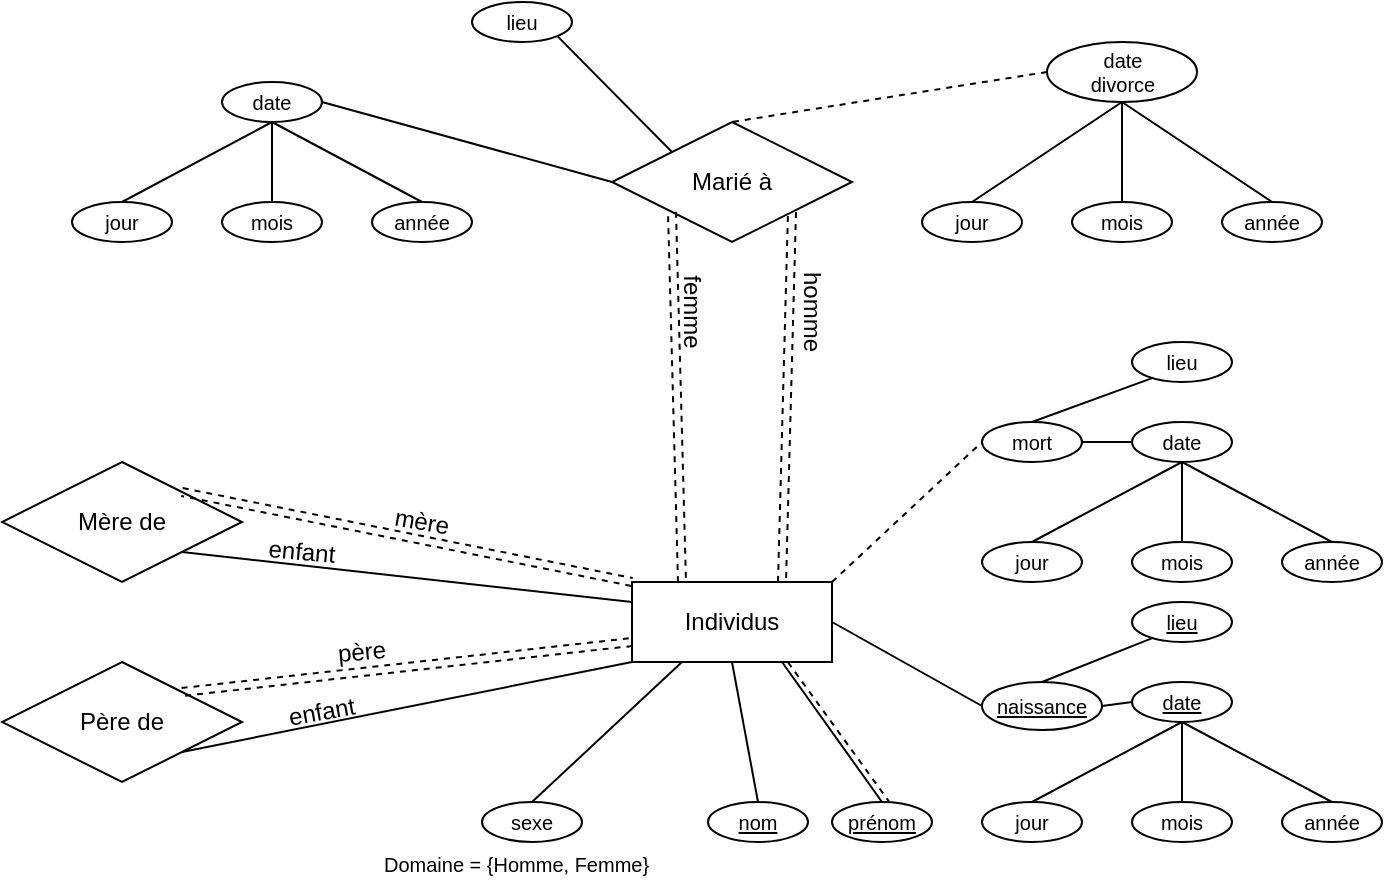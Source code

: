 <mxfile version="16.5.2" type="github" pages="2">
  <diagram id="R2lEEEUBdFMjLlhIrx00" name="Exercice-1">
    <mxGraphModel dx="981" dy="490" grid="1" gridSize="10" guides="1" tooltips="1" connect="1" arrows="1" fold="1" page="1" pageScale="1" pageWidth="850" pageHeight="1100" math="0" shadow="0" extFonts="Permanent Marker^https://fonts.googleapis.com/css?family=Permanent+Marker">
      <root>
        <mxCell id="0" />
        <mxCell id="1" parent="0" />
        <mxCell id="xt2oRVQSO8h4D-dyrIMi-9" value="Individus" style="whiteSpace=wrap;html=1;align=center;" parent="1" vertex="1">
          <mxGeometry x="375" y="530" width="100" height="40" as="geometry" />
        </mxCell>
        <mxCell id="xt2oRVQSO8h4D-dyrIMi-10" value="&lt;div&gt;Mère de&lt;/div&gt;" style="shape=rhombus;perimeter=rhombusPerimeter;whiteSpace=wrap;html=1;align=center;" parent="1" vertex="1">
          <mxGeometry x="60" y="470" width="120" height="60" as="geometry" />
        </mxCell>
        <mxCell id="xt2oRVQSO8h4D-dyrIMi-11" value="&lt;div&gt;Père de&lt;/div&gt;" style="shape=rhombus;perimeter=rhombusPerimeter;whiteSpace=wrap;html=1;align=center;" parent="1" vertex="1">
          <mxGeometry x="60" y="570" width="120" height="60" as="geometry" />
        </mxCell>
        <mxCell id="xt2oRVQSO8h4D-dyrIMi-12" value="" style="endArrow=none;html=1;rounded=0;dashed=1;shape=link;exitX=1;exitY=0;exitDx=0;exitDy=0;entryX=0;entryY=0;entryDx=0;entryDy=0;" parent="1" source="xt2oRVQSO8h4D-dyrIMi-10" target="xt2oRVQSO8h4D-dyrIMi-9" edge="1">
          <mxGeometry relative="1" as="geometry">
            <mxPoint x="200" y="540" as="sourcePoint" />
            <mxPoint x="360" y="540" as="targetPoint" />
          </mxGeometry>
        </mxCell>
        <mxCell id="xt2oRVQSO8h4D-dyrIMi-13" value="&lt;div&gt;mère&lt;/div&gt;" style="text;html=1;strokeColor=none;fillColor=none;align=center;verticalAlign=middle;whiteSpace=wrap;rounded=0;rotation=10;" parent="1" vertex="1">
          <mxGeometry x="240" y="485" width="60" height="30" as="geometry" />
        </mxCell>
        <mxCell id="xt2oRVQSO8h4D-dyrIMi-15" value="" style="endArrow=none;html=1;rounded=0;exitX=1;exitY=1;exitDx=0;exitDy=0;entryX=0;entryY=0.25;entryDx=0;entryDy=0;" parent="1" source="xt2oRVQSO8h4D-dyrIMi-10" target="xt2oRVQSO8h4D-dyrIMi-9" edge="1">
          <mxGeometry relative="1" as="geometry">
            <mxPoint x="200" y="540" as="sourcePoint" />
            <mxPoint x="360" y="540" as="targetPoint" />
          </mxGeometry>
        </mxCell>
        <mxCell id="xt2oRVQSO8h4D-dyrIMi-16" value="&lt;div&gt;enfant&lt;/div&gt;" style="text;html=1;strokeColor=none;fillColor=none;align=center;verticalAlign=middle;whiteSpace=wrap;rounded=0;rotation=5;" parent="1" vertex="1">
          <mxGeometry x="180" y="500" width="60" height="30" as="geometry" />
        </mxCell>
        <mxCell id="xt2oRVQSO8h4D-dyrIMi-17" value="" style="endArrow=none;html=1;rounded=0;dashed=1;exitX=1;exitY=0;exitDx=0;exitDy=0;entryX=0;entryY=0.75;entryDx=0;entryDy=0;shape=link;" parent="1" source="xt2oRVQSO8h4D-dyrIMi-11" target="xt2oRVQSO8h4D-dyrIMi-9" edge="1">
          <mxGeometry relative="1" as="geometry">
            <mxPoint x="170" y="580" as="sourcePoint" />
            <mxPoint x="330" y="580" as="targetPoint" />
          </mxGeometry>
        </mxCell>
        <mxCell id="xt2oRVQSO8h4D-dyrIMi-18" value="&lt;div&gt;père&lt;/div&gt;" style="text;html=1;strokeColor=none;fillColor=none;align=center;verticalAlign=middle;whiteSpace=wrap;rounded=0;rotation=-5;" parent="1" vertex="1">
          <mxGeometry x="210" y="550" width="60" height="30" as="geometry" />
        </mxCell>
        <mxCell id="xt2oRVQSO8h4D-dyrIMi-19" value="" style="endArrow=none;html=1;rounded=0;exitX=1;exitY=1;exitDx=0;exitDy=0;entryX=0;entryY=1;entryDx=0;entryDy=0;" parent="1" source="xt2oRVQSO8h4D-dyrIMi-11" target="xt2oRVQSO8h4D-dyrIMi-9" edge="1">
          <mxGeometry relative="1" as="geometry">
            <mxPoint x="200" y="599.83" as="sourcePoint" />
            <mxPoint x="360" y="599.83" as="targetPoint" />
          </mxGeometry>
        </mxCell>
        <mxCell id="xt2oRVQSO8h4D-dyrIMi-20" value="&lt;div&gt;enfant&lt;/div&gt;" style="text;html=1;strokeColor=none;fillColor=none;align=center;verticalAlign=middle;whiteSpace=wrap;rounded=0;rotation=-10;" parent="1" vertex="1">
          <mxGeometry x="190" y="580" width="60" height="30" as="geometry" />
        </mxCell>
        <mxCell id="xt2oRVQSO8h4D-dyrIMi-21" value="Marié à" style="shape=rhombus;perimeter=rhombusPerimeter;whiteSpace=wrap;html=1;align=center;" parent="1" vertex="1">
          <mxGeometry x="365" y="300" width="120" height="60" as="geometry" />
        </mxCell>
        <mxCell id="xt2oRVQSO8h4D-dyrIMi-22" value="" style="endArrow=none;html=1;rounded=0;dashed=1;exitX=0;exitY=1;exitDx=0;exitDy=0;entryX=0.25;entryY=0;entryDx=0;entryDy=0;shape=link;" parent="1" source="xt2oRVQSO8h4D-dyrIMi-21" target="xt2oRVQSO8h4D-dyrIMi-9" edge="1">
          <mxGeometry relative="1" as="geometry">
            <mxPoint x="360" y="410" as="sourcePoint" />
            <mxPoint x="520" y="410" as="targetPoint" />
          </mxGeometry>
        </mxCell>
        <mxCell id="xt2oRVQSO8h4D-dyrIMi-23" value="" style="endArrow=none;html=1;rounded=0;dashed=1;shape=link;entryX=0.75;entryY=0;entryDx=0;entryDy=0;exitX=1;exitY=1;exitDx=0;exitDy=0;" parent="1" source="xt2oRVQSO8h4D-dyrIMi-21" target="xt2oRVQSO8h4D-dyrIMi-9" edge="1">
          <mxGeometry relative="1" as="geometry">
            <mxPoint x="360" y="410" as="sourcePoint" />
            <mxPoint x="520" y="410" as="targetPoint" />
          </mxGeometry>
        </mxCell>
        <mxCell id="xt2oRVQSO8h4D-dyrIMi-24" value="&lt;div&gt;femme&lt;/div&gt;" style="text;html=1;strokeColor=none;fillColor=none;align=center;verticalAlign=middle;whiteSpace=wrap;rounded=0;rotation=90;" parent="1" vertex="1">
          <mxGeometry x="375" y="380" width="60" height="30" as="geometry" />
        </mxCell>
        <mxCell id="xt2oRVQSO8h4D-dyrIMi-25" value="&lt;div&gt;homme&lt;/div&gt;" style="text;html=1;strokeColor=none;fillColor=none;align=center;verticalAlign=middle;whiteSpace=wrap;rounded=0;rotation=90;" parent="1" vertex="1">
          <mxGeometry x="435" y="380" width="60" height="30" as="geometry" />
        </mxCell>
        <mxCell id="xt2oRVQSO8h4D-dyrIMi-29" value="date" style="ellipse;whiteSpace=wrap;html=1;align=center;fontSize=10;aspect=fixed;" parent="1" vertex="1">
          <mxGeometry x="170" y="280" width="50" height="20" as="geometry" />
        </mxCell>
        <mxCell id="xt2oRVQSO8h4D-dyrIMi-30" value="&lt;div&gt;jour&lt;/div&gt;" style="ellipse;whiteSpace=wrap;html=1;align=center;fontSize=10;aspect=fixed;" parent="1" vertex="1">
          <mxGeometry x="95" y="340" width="50" height="20" as="geometry" />
        </mxCell>
        <mxCell id="xt2oRVQSO8h4D-dyrIMi-31" value="mois" style="ellipse;whiteSpace=wrap;html=1;align=center;fontSize=10;aspect=fixed;" parent="1" vertex="1">
          <mxGeometry x="170" y="340" width="50" height="20" as="geometry" />
        </mxCell>
        <mxCell id="xt2oRVQSO8h4D-dyrIMi-32" value="année" style="ellipse;whiteSpace=wrap;html=1;align=center;fontSize=10;aspect=fixed;" parent="1" vertex="1">
          <mxGeometry x="245" y="340" width="50" height="20" as="geometry" />
        </mxCell>
        <mxCell id="xt2oRVQSO8h4D-dyrIMi-33" value="lieu" style="ellipse;whiteSpace=wrap;html=1;align=center;fontSize=10;aspect=fixed;" parent="1" vertex="1">
          <mxGeometry x="295" y="240" width="50" height="20" as="geometry" />
        </mxCell>
        <mxCell id="xt2oRVQSO8h4D-dyrIMi-34" value="&lt;div&gt;date&lt;/div&gt;&lt;div&gt;divorce&lt;br&gt;&lt;/div&gt;" style="ellipse;whiteSpace=wrap;html=1;align=center;fontSize=10;aspect=fixed;" parent="1" vertex="1">
          <mxGeometry x="582.5" y="260" width="75" height="30" as="geometry" />
        </mxCell>
        <mxCell id="xt2oRVQSO8h4D-dyrIMi-37" value="" style="endArrow=none;html=1;rounded=0;fontSize=10;exitX=1;exitY=0.5;exitDx=0;exitDy=0;entryX=0;entryY=0.5;entryDx=0;entryDy=0;" parent="1" source="xt2oRVQSO8h4D-dyrIMi-29" target="xt2oRVQSO8h4D-dyrIMi-21" edge="1">
          <mxGeometry relative="1" as="geometry">
            <mxPoint x="210" y="310" as="sourcePoint" />
            <mxPoint x="370" y="310" as="targetPoint" />
          </mxGeometry>
        </mxCell>
        <mxCell id="xt2oRVQSO8h4D-dyrIMi-38" value="" style="endArrow=none;html=1;rounded=0;fontSize=10;entryX=0;entryY=0;entryDx=0;entryDy=0;exitX=1;exitY=1;exitDx=0;exitDy=0;" parent="1" source="xt2oRVQSO8h4D-dyrIMi-33" target="xt2oRVQSO8h4D-dyrIMi-21" edge="1">
          <mxGeometry relative="1" as="geometry">
            <mxPoint x="50" y="210" as="sourcePoint" />
            <mxPoint x="250" y="240" as="targetPoint" />
          </mxGeometry>
        </mxCell>
        <mxCell id="xt2oRVQSO8h4D-dyrIMi-39" value="" style="endArrow=none;html=1;rounded=0;fontSize=10;exitX=0.5;exitY=0;exitDx=0;exitDy=0;entryX=0.5;entryY=1;entryDx=0;entryDy=0;" parent="1" source="xt2oRVQSO8h4D-dyrIMi-30" target="xt2oRVQSO8h4D-dyrIMi-29" edge="1">
          <mxGeometry relative="1" as="geometry">
            <mxPoint x="210" y="310" as="sourcePoint" />
            <mxPoint x="370" y="310" as="targetPoint" />
          </mxGeometry>
        </mxCell>
        <mxCell id="xt2oRVQSO8h4D-dyrIMi-40" value="" style="endArrow=none;html=1;rounded=0;fontSize=10;exitX=0.5;exitY=1;exitDx=0;exitDy=0;entryX=0.5;entryY=0;entryDx=0;entryDy=0;" parent="1" source="xt2oRVQSO8h4D-dyrIMi-29" target="xt2oRVQSO8h4D-dyrIMi-31" edge="1">
          <mxGeometry relative="1" as="geometry">
            <mxPoint x="210" y="310" as="sourcePoint" />
            <mxPoint x="370" y="310" as="targetPoint" />
          </mxGeometry>
        </mxCell>
        <mxCell id="xt2oRVQSO8h4D-dyrIMi-41" value="" style="endArrow=none;html=1;rounded=0;fontSize=10;exitX=0.5;exitY=1;exitDx=0;exitDy=0;entryX=0.5;entryY=0;entryDx=0;entryDy=0;" parent="1" source="xt2oRVQSO8h4D-dyrIMi-29" target="xt2oRVQSO8h4D-dyrIMi-32" edge="1">
          <mxGeometry relative="1" as="geometry">
            <mxPoint x="210" y="310" as="sourcePoint" />
            <mxPoint x="280" y="310" as="targetPoint" />
          </mxGeometry>
        </mxCell>
        <mxCell id="xt2oRVQSO8h4D-dyrIMi-42" value="" style="endArrow=none;html=1;rounded=0;fontSize=10;dashed=1;exitX=0;exitY=0.5;exitDx=0;exitDy=0;entryX=0.5;entryY=0;entryDx=0;entryDy=0;" parent="1" source="xt2oRVQSO8h4D-dyrIMi-34" target="xt2oRVQSO8h4D-dyrIMi-21" edge="1">
          <mxGeometry relative="1" as="geometry">
            <mxPoint x="330" y="330" as="sourcePoint" />
            <mxPoint x="490" y="330" as="targetPoint" />
          </mxGeometry>
        </mxCell>
        <mxCell id="xt2oRVQSO8h4D-dyrIMi-43" value="&lt;div&gt;sexe&lt;/div&gt;" style="ellipse;whiteSpace=wrap;html=1;align=center;fontSize=10;aspect=fixed;" parent="1" vertex="1">
          <mxGeometry x="300" y="640" width="50" height="20" as="geometry" />
        </mxCell>
        <mxCell id="xt2oRVQSO8h4D-dyrIMi-57" value="&lt;div&gt;mort&lt;/div&gt;" style="ellipse;whiteSpace=wrap;html=1;align=center;aspect=fixed;fontSize=10;" parent="1" vertex="1">
          <mxGeometry x="550" y="450" width="50" height="20" as="geometry" />
        </mxCell>
        <mxCell id="xt2oRVQSO8h4D-dyrIMi-58" value="date" style="ellipse;whiteSpace=wrap;html=1;align=center;fontSize=10;aspect=fixed;" parent="1" vertex="1">
          <mxGeometry x="625" y="450" width="50" height="20" as="geometry" />
        </mxCell>
        <mxCell id="xt2oRVQSO8h4D-dyrIMi-59" value="&lt;div&gt;jour&lt;/div&gt;" style="ellipse;whiteSpace=wrap;html=1;align=center;fontSize=10;aspect=fixed;" parent="1" vertex="1">
          <mxGeometry x="550" y="510" width="50" height="20" as="geometry" />
        </mxCell>
        <mxCell id="xt2oRVQSO8h4D-dyrIMi-60" value="mois" style="ellipse;whiteSpace=wrap;html=1;align=center;fontSize=10;aspect=fixed;" parent="1" vertex="1">
          <mxGeometry x="625" y="510" width="50" height="20" as="geometry" />
        </mxCell>
        <mxCell id="xt2oRVQSO8h4D-dyrIMi-61" value="année" style="ellipse;whiteSpace=wrap;html=1;align=center;fontSize=10;aspect=fixed;" parent="1" vertex="1">
          <mxGeometry x="700" y="510" width="50" height="20" as="geometry" />
        </mxCell>
        <mxCell id="xt2oRVQSO8h4D-dyrIMi-62" value="lieu" style="ellipse;whiteSpace=wrap;html=1;align=center;fontSize=10;aspect=fixed;" parent="1" vertex="1">
          <mxGeometry x="625" y="410" width="50" height="20" as="geometry" />
        </mxCell>
        <mxCell id="xt2oRVQSO8h4D-dyrIMi-63" value="" style="endArrow=none;html=1;rounded=0;fontSize=10;exitX=0;exitY=0.5;exitDx=0;exitDy=0;entryX=1;entryY=0.5;entryDx=0;entryDy=0;" parent="1" source="xt2oRVQSO8h4D-dyrIMi-58" target="xt2oRVQSO8h4D-dyrIMi-57" edge="1">
          <mxGeometry relative="1" as="geometry">
            <mxPoint x="630" y="410" as="sourcePoint" />
            <mxPoint x="790" y="410" as="targetPoint" />
          </mxGeometry>
        </mxCell>
        <mxCell id="xt2oRVQSO8h4D-dyrIMi-64" value="" style="endArrow=none;html=1;rounded=0;fontSize=10;entryX=0.5;entryY=0;entryDx=0;entryDy=0;exitX=0.215;exitY=0.89;exitDx=0;exitDy=0;exitPerimeter=0;" parent="1" source="xt2oRVQSO8h4D-dyrIMi-62" target="xt2oRVQSO8h4D-dyrIMi-57" edge="1">
          <mxGeometry relative="1" as="geometry">
            <mxPoint x="470" y="310" as="sourcePoint" />
            <mxPoint x="630" y="310" as="targetPoint" />
          </mxGeometry>
        </mxCell>
        <mxCell id="xt2oRVQSO8h4D-dyrIMi-65" value="" style="endArrow=none;html=1;rounded=0;fontSize=10;exitX=0.5;exitY=0;exitDx=0;exitDy=0;entryX=0.5;entryY=1;entryDx=0;entryDy=0;" parent="1" source="xt2oRVQSO8h4D-dyrIMi-59" target="xt2oRVQSO8h4D-dyrIMi-58" edge="1">
          <mxGeometry relative="1" as="geometry">
            <mxPoint x="665" y="480" as="sourcePoint" />
            <mxPoint x="825" y="480" as="targetPoint" />
          </mxGeometry>
        </mxCell>
        <mxCell id="xt2oRVQSO8h4D-dyrIMi-66" value="" style="endArrow=none;html=1;rounded=0;fontSize=10;exitX=0.5;exitY=1;exitDx=0;exitDy=0;entryX=0.5;entryY=0;entryDx=0;entryDy=0;" parent="1" source="xt2oRVQSO8h4D-dyrIMi-58" target="xt2oRVQSO8h4D-dyrIMi-60" edge="1">
          <mxGeometry relative="1" as="geometry">
            <mxPoint x="665" y="480" as="sourcePoint" />
            <mxPoint x="825" y="480" as="targetPoint" />
          </mxGeometry>
        </mxCell>
        <mxCell id="xt2oRVQSO8h4D-dyrIMi-67" value="" style="endArrow=none;html=1;rounded=0;fontSize=10;exitX=0.5;exitY=1;exitDx=0;exitDy=0;entryX=0.5;entryY=0;entryDx=0;entryDy=0;" parent="1" source="xt2oRVQSO8h4D-dyrIMi-58" target="xt2oRVQSO8h4D-dyrIMi-61" edge="1">
          <mxGeometry relative="1" as="geometry">
            <mxPoint x="665" y="480" as="sourcePoint" />
            <mxPoint x="735" y="480" as="targetPoint" />
          </mxGeometry>
        </mxCell>
        <mxCell id="xt2oRVQSO8h4D-dyrIMi-68" value="naissance" style="ellipse;whiteSpace=wrap;html=1;align=center;aspect=fixed;fontSize=10;fontStyle=4" parent="1" vertex="1">
          <mxGeometry x="550" y="580" width="60" height="24" as="geometry" />
        </mxCell>
        <mxCell id="xt2oRVQSO8h4D-dyrIMi-69" value="date" style="ellipse;whiteSpace=wrap;html=1;align=center;fontSize=10;aspect=fixed;fontStyle=4" parent="1" vertex="1">
          <mxGeometry x="625" y="580" width="50" height="20" as="geometry" />
        </mxCell>
        <mxCell id="xt2oRVQSO8h4D-dyrIMi-70" value="&lt;div&gt;jour&lt;/div&gt;" style="ellipse;whiteSpace=wrap;html=1;align=center;fontSize=10;aspect=fixed;" parent="1" vertex="1">
          <mxGeometry x="550" y="640" width="50" height="20" as="geometry" />
        </mxCell>
        <mxCell id="xt2oRVQSO8h4D-dyrIMi-71" value="mois" style="ellipse;whiteSpace=wrap;html=1;align=center;fontSize=10;aspect=fixed;" parent="1" vertex="1">
          <mxGeometry x="625" y="640" width="50" height="20" as="geometry" />
        </mxCell>
        <mxCell id="xt2oRVQSO8h4D-dyrIMi-72" value="année" style="ellipse;whiteSpace=wrap;html=1;align=center;fontSize=10;aspect=fixed;" parent="1" vertex="1">
          <mxGeometry x="700" y="640" width="50" height="20" as="geometry" />
        </mxCell>
        <mxCell id="xt2oRVQSO8h4D-dyrIMi-73" value="lieu" style="ellipse;whiteSpace=wrap;html=1;align=center;fontSize=10;aspect=fixed;fontStyle=4" parent="1" vertex="1">
          <mxGeometry x="625" y="540" width="50" height="20" as="geometry" />
        </mxCell>
        <mxCell id="xt2oRVQSO8h4D-dyrIMi-74" value="" style="endArrow=none;html=1;rounded=0;fontSize=10;exitX=0;exitY=0.5;exitDx=0;exitDy=0;entryX=1;entryY=0.5;entryDx=0;entryDy=0;" parent="1" source="xt2oRVQSO8h4D-dyrIMi-69" target="xt2oRVQSO8h4D-dyrIMi-68" edge="1">
          <mxGeometry relative="1" as="geometry">
            <mxPoint x="630" y="540" as="sourcePoint" />
            <mxPoint x="790" y="540" as="targetPoint" />
          </mxGeometry>
        </mxCell>
        <mxCell id="xt2oRVQSO8h4D-dyrIMi-75" value="" style="endArrow=none;html=1;rounded=0;fontSize=10;entryX=0.5;entryY=0;entryDx=0;entryDy=0;exitX=0.215;exitY=0.89;exitDx=0;exitDy=0;exitPerimeter=0;" parent="1" source="xt2oRVQSO8h4D-dyrIMi-73" target="xt2oRVQSO8h4D-dyrIMi-68" edge="1">
          <mxGeometry relative="1" as="geometry">
            <mxPoint x="470" y="440" as="sourcePoint" />
            <mxPoint x="630" y="440" as="targetPoint" />
          </mxGeometry>
        </mxCell>
        <mxCell id="xt2oRVQSO8h4D-dyrIMi-76" value="" style="endArrow=none;html=1;rounded=0;fontSize=10;exitX=0.5;exitY=0;exitDx=0;exitDy=0;entryX=0.5;entryY=1;entryDx=0;entryDy=0;" parent="1" source="xt2oRVQSO8h4D-dyrIMi-70" target="xt2oRVQSO8h4D-dyrIMi-69" edge="1">
          <mxGeometry relative="1" as="geometry">
            <mxPoint x="665" y="610" as="sourcePoint" />
            <mxPoint x="825" y="610" as="targetPoint" />
          </mxGeometry>
        </mxCell>
        <mxCell id="xt2oRVQSO8h4D-dyrIMi-77" value="" style="endArrow=none;html=1;rounded=0;fontSize=10;exitX=0.5;exitY=1;exitDx=0;exitDy=0;entryX=0.5;entryY=0;entryDx=0;entryDy=0;" parent="1" source="xt2oRVQSO8h4D-dyrIMi-69" target="xt2oRVQSO8h4D-dyrIMi-71" edge="1">
          <mxGeometry relative="1" as="geometry">
            <mxPoint x="665" y="610" as="sourcePoint" />
            <mxPoint x="825" y="610" as="targetPoint" />
          </mxGeometry>
        </mxCell>
        <mxCell id="xt2oRVQSO8h4D-dyrIMi-78" value="" style="endArrow=none;html=1;rounded=0;fontSize=10;exitX=0.5;exitY=1;exitDx=0;exitDy=0;entryX=0.5;entryY=0;entryDx=0;entryDy=0;" parent="1" source="xt2oRVQSO8h4D-dyrIMi-69" target="xt2oRVQSO8h4D-dyrIMi-72" edge="1">
          <mxGeometry relative="1" as="geometry">
            <mxPoint x="665" y="610" as="sourcePoint" />
            <mxPoint x="735" y="610" as="targetPoint" />
          </mxGeometry>
        </mxCell>
        <mxCell id="xt2oRVQSO8h4D-dyrIMi-80" value="&lt;div&gt;nom&lt;/div&gt;" style="ellipse;whiteSpace=wrap;html=1;align=center;fontStyle=4;fontSize=10;aspect=fixed;" parent="1" vertex="1">
          <mxGeometry x="413" y="640" width="50" height="20" as="geometry" />
        </mxCell>
        <mxCell id="xt2oRVQSO8h4D-dyrIMi-81" value="prénom" style="ellipse;whiteSpace=wrap;html=1;align=center;fontStyle=4;fontSize=10;aspect=fixed;" parent="1" vertex="1">
          <mxGeometry x="475" y="640" width="50" height="20" as="geometry" />
        </mxCell>
        <mxCell id="xt2oRVQSO8h4D-dyrIMi-82" value="" style="endArrow=none;html=1;rounded=0;dashed=1;fontSize=10;exitX=1;exitY=0;exitDx=0;exitDy=0;entryX=0;entryY=0.5;entryDx=0;entryDy=0;" parent="1" source="xt2oRVQSO8h4D-dyrIMi-9" target="xt2oRVQSO8h4D-dyrIMi-57" edge="1">
          <mxGeometry relative="1" as="geometry">
            <mxPoint x="510" y="530" as="sourcePoint" />
            <mxPoint x="540" y="500" as="targetPoint" />
          </mxGeometry>
        </mxCell>
        <mxCell id="xt2oRVQSO8h4D-dyrIMi-83" value="" style="endArrow=none;html=1;rounded=0;fontSize=10;exitX=1;exitY=0.5;exitDx=0;exitDy=0;entryX=0;entryY=0.5;entryDx=0;entryDy=0;" parent="1" source="xt2oRVQSO8h4D-dyrIMi-9" target="xt2oRVQSO8h4D-dyrIMi-68" edge="1">
          <mxGeometry relative="1" as="geometry">
            <mxPoint x="430" y="580" as="sourcePoint" />
            <mxPoint x="590" y="580" as="targetPoint" />
          </mxGeometry>
        </mxCell>
        <mxCell id="xt2oRVQSO8h4D-dyrIMi-84" value="" style="endArrow=none;html=1;rounded=0;fontSize=10;exitX=0.25;exitY=1;exitDx=0;exitDy=0;entryX=0.5;entryY=0;entryDx=0;entryDy=0;" parent="1" source="xt2oRVQSO8h4D-dyrIMi-9" target="xt2oRVQSO8h4D-dyrIMi-43" edge="1">
          <mxGeometry relative="1" as="geometry">
            <mxPoint x="430" y="580" as="sourcePoint" />
            <mxPoint x="590" y="580" as="targetPoint" />
          </mxGeometry>
        </mxCell>
        <mxCell id="xt2oRVQSO8h4D-dyrIMi-85" value="" style="endArrow=none;html=1;rounded=0;fontSize=10;exitX=0.5;exitY=0;exitDx=0;exitDy=0;entryX=0.5;entryY=1;entryDx=0;entryDy=0;" parent="1" source="xt2oRVQSO8h4D-dyrIMi-80" target="xt2oRVQSO8h4D-dyrIMi-9" edge="1">
          <mxGeometry relative="1" as="geometry">
            <mxPoint x="430" y="580" as="sourcePoint" />
            <mxPoint x="590" y="580" as="targetPoint" />
          </mxGeometry>
        </mxCell>
        <mxCell id="xt2oRVQSO8h4D-dyrIMi-86" value="" style="endArrow=none;html=1;rounded=0;fontSize=10;exitX=0.75;exitY=1;exitDx=0;exitDy=0;entryX=0.5;entryY=0;entryDx=0;entryDy=0;shadow=0;strokeColor=default;" parent="1" source="xt2oRVQSO8h4D-dyrIMi-9" target="xt2oRVQSO8h4D-dyrIMi-81" edge="1">
          <mxGeometry relative="1" as="geometry">
            <mxPoint x="430" y="580" as="sourcePoint" />
            <mxPoint x="590" y="580" as="targetPoint" />
          </mxGeometry>
        </mxCell>
        <mxCell id="xt2oRVQSO8h4D-dyrIMi-87" value="" style="endArrow=none;html=1;rounded=0;shadow=0;fontSize=10;strokeColor=default;exitX=0.78;exitY=1.003;exitDx=0;exitDy=0;exitPerimeter=0;entryX=0.569;entryY=-0.017;entryDx=0;entryDy=0;entryPerimeter=0;dashed=1;" parent="1" source="xt2oRVQSO8h4D-dyrIMi-9" target="xt2oRVQSO8h4D-dyrIMi-81" edge="1">
          <mxGeometry relative="1" as="geometry">
            <mxPoint x="460" y="600" as="sourcePoint" />
            <mxPoint x="620" y="600" as="targetPoint" />
          </mxGeometry>
        </mxCell>
        <mxCell id="fuO3d8VbiU-F0aby41yq-1" value="&lt;div&gt;jour&lt;/div&gt;" style="ellipse;whiteSpace=wrap;html=1;align=center;fontSize=10;aspect=fixed;" vertex="1" parent="1">
          <mxGeometry x="520" y="340" width="50" height="20" as="geometry" />
        </mxCell>
        <mxCell id="fuO3d8VbiU-F0aby41yq-2" value="mois" style="ellipse;whiteSpace=wrap;html=1;align=center;fontSize=10;aspect=fixed;" vertex="1" parent="1">
          <mxGeometry x="595" y="340" width="50" height="20" as="geometry" />
        </mxCell>
        <mxCell id="fuO3d8VbiU-F0aby41yq-3" value="année" style="ellipse;whiteSpace=wrap;html=1;align=center;fontSize=10;aspect=fixed;" vertex="1" parent="1">
          <mxGeometry x="670" y="340" width="50" height="20" as="geometry" />
        </mxCell>
        <mxCell id="fuO3d8VbiU-F0aby41yq-4" value="" style="endArrow=none;html=1;rounded=0;fontSize=10;exitX=0.5;exitY=0;exitDx=0;exitDy=0;entryX=0.5;entryY=1;entryDx=0;entryDy=0;" edge="1" parent="1" source="fuO3d8VbiU-F0aby41yq-1" target="xt2oRVQSO8h4D-dyrIMi-34">
          <mxGeometry relative="1" as="geometry">
            <mxPoint x="635" y="310" as="sourcePoint" />
            <mxPoint x="620" y="300" as="targetPoint" />
          </mxGeometry>
        </mxCell>
        <mxCell id="fuO3d8VbiU-F0aby41yq-5" value="" style="endArrow=none;html=1;rounded=0;fontSize=10;exitX=0.5;exitY=1;exitDx=0;exitDy=0;entryX=0.5;entryY=0;entryDx=0;entryDy=0;" edge="1" parent="1" target="fuO3d8VbiU-F0aby41yq-2" source="xt2oRVQSO8h4D-dyrIMi-34">
          <mxGeometry relative="1" as="geometry">
            <mxPoint x="620" y="300" as="sourcePoint" />
            <mxPoint x="795" y="310" as="targetPoint" />
          </mxGeometry>
        </mxCell>
        <mxCell id="fuO3d8VbiU-F0aby41yq-6" value="" style="endArrow=none;html=1;rounded=0;fontSize=10;exitX=0.5;exitY=1;exitDx=0;exitDy=0;entryX=0.5;entryY=0;entryDx=0;entryDy=0;" edge="1" parent="1" target="fuO3d8VbiU-F0aby41yq-3" source="xt2oRVQSO8h4D-dyrIMi-34">
          <mxGeometry relative="1" as="geometry">
            <mxPoint x="620" y="300" as="sourcePoint" />
            <mxPoint x="705" y="310" as="targetPoint" />
          </mxGeometry>
        </mxCell>
        <mxCell id="aH4rcvc7hoHHDWxgxHoQ-1" value="Domaine = {Homme, Femme}" style="text;html=1;strokeColor=none;fillColor=none;align=left;verticalAlign=top;whiteSpace=wrap;rounded=0;fontSize=10;spacing=1;" vertex="1" parent="1">
          <mxGeometry x="250" y="660" width="140" height="20" as="geometry" />
        </mxCell>
      </root>
    </mxGraphModel>
  </diagram>
  <diagram id="133onkb4euRjaERxImNl" name="Exercice-2">
    <mxGraphModel dx="981" dy="490" grid="1" gridSize="10" guides="1" tooltips="1" connect="1" arrows="1" fold="1" page="1" pageScale="1" pageWidth="850" pageHeight="1100" math="0" shadow="0">
      <root>
        <mxCell id="4lcqPjJfZOcGb1gDI9CG-0" />
        <mxCell id="4lcqPjJfZOcGb1gDI9CG-1" parent="4lcqPjJfZOcGb1gDI9CG-0" />
        <mxCell id="63OZJaphb8_OolsVImqW-2" value="&lt;div&gt;Magasin&lt;/div&gt;" style="whiteSpace=wrap;html=1;align=center;" parent="4lcqPjJfZOcGb1gDI9CG-1" vertex="1">
          <mxGeometry x="590" y="200" width="100" height="40" as="geometry" />
        </mxCell>
        <mxCell id="63OZJaphb8_OolsVImqW-3" value="&lt;div&gt;Casette&lt;/div&gt;" style="whiteSpace=wrap;html=1;align=center;" parent="4lcqPjJfZOcGb1gDI9CG-1" vertex="1">
          <mxGeometry x="590" y="530" width="100" height="40" as="geometry" />
        </mxCell>
        <mxCell id="63OZJaphb8_OolsVImqW-4" value="Employé" style="whiteSpace=wrap;html=1;align=center;" parent="4lcqPjJfZOcGb1gDI9CG-1" vertex="1">
          <mxGeometry x="55" y="320" width="100" height="40" as="geometry" />
        </mxCell>
        <mxCell id="63OZJaphb8_OolsVImqW-6" value="Membre" style="whiteSpace=wrap;html=1;align=center;" parent="4lcqPjJfZOcGb1gDI9CG-1" vertex="1">
          <mxGeometry x="310" y="814" width="100" height="40" as="geometry" />
        </mxCell>
        <mxCell id="63OZJaphb8_OolsVImqW-7" value="adresse" style="ellipse;whiteSpace=wrap;html=1;align=center;aspect=fixed;fontSize=10;" parent="4lcqPjJfZOcGb1gDI9CG-1" vertex="1">
          <mxGeometry x="615" y="140" width="50" height="20" as="geometry" />
        </mxCell>
        <mxCell id="63OZJaphb8_OolsVImqW-8" value="&lt;div&gt;num.&lt;/div&gt;&lt;div&gt;civique&lt;/div&gt;" style="ellipse;whiteSpace=wrap;html=1;align=center;aspect=fixed;fontSize=10;" parent="4lcqPjJfZOcGb1gDI9CG-1" vertex="1">
          <mxGeometry x="510" y="140" width="60" height="24" as="geometry" />
        </mxCell>
        <mxCell id="63OZJaphb8_OolsVImqW-9" value="rue" style="ellipse;whiteSpace=wrap;html=1;align=center;aspect=fixed;fontSize=10;" parent="4lcqPjJfZOcGb1gDI9CG-1" vertex="1">
          <mxGeometry x="615" y="69" width="50" height="20" as="geometry" />
        </mxCell>
        <mxCell id="63OZJaphb8_OolsVImqW-10" value="ville" style="ellipse;whiteSpace=wrap;html=1;align=center;aspect=fixed;fontSize=10;" parent="4lcqPjJfZOcGb1gDI9CG-1" vertex="1">
          <mxGeometry x="720" y="140" width="50" height="20" as="geometry" />
        </mxCell>
        <mxCell id="63OZJaphb8_OolsVImqW-11" value="code postal" style="ellipse;whiteSpace=wrap;html=1;align=center;aspect=fixed;fontSize=10;" parent="4lcqPjJfZOcGb1gDI9CG-1" vertex="1">
          <mxGeometry x="680" y="64" width="75" height="30" as="geometry" />
        </mxCell>
        <mxCell id="63OZJaphb8_OolsVImqW-12" value="&lt;div&gt;num.&lt;/div&gt;&lt;div&gt;téléphone&lt;/div&gt;" style="ellipse;whiteSpace=wrap;html=1;align=center;aspect=fixed;fontSize=10;" parent="4lcqPjJfZOcGb1gDI9CG-1" vertex="1">
          <mxGeometry x="530" y="70" width="75" height="30" as="geometry" />
        </mxCell>
        <mxCell id="63OZJaphb8_OolsVImqW-13" value="&lt;div&gt;num.&lt;/div&gt;&lt;div&gt;agence&lt;/div&gt;" style="ellipse;whiteSpace=wrap;html=1;align=center;fontStyle=4;fontSize=10;aspect=fixed;" parent="4lcqPjJfZOcGb1gDI9CG-1" vertex="1">
          <mxGeometry x="770" y="208" width="75" height="30" as="geometry" />
        </mxCell>
        <mxCell id="63OZJaphb8_OolsVImqW-14" value="" style="endArrow=none;html=1;rounded=0;fontSize=10;entryX=0.5;entryY=0;entryDx=0;entryDy=0;exitX=0.5;exitY=1;exitDx=0;exitDy=0;" parent="4lcqPjJfZOcGb1gDI9CG-1" source="63OZJaphb8_OolsVImqW-7" target="63OZJaphb8_OolsVImqW-2" edge="1">
          <mxGeometry relative="1" as="geometry">
            <mxPoint x="530" y="130" as="sourcePoint" />
            <mxPoint x="690" y="130" as="targetPoint" />
          </mxGeometry>
        </mxCell>
        <mxCell id="63OZJaphb8_OolsVImqW-15" value="" style="endArrow=none;html=1;rounded=0;fontSize=10;exitX=1;exitY=0.5;exitDx=0;exitDy=0;entryX=0;entryY=0.5;entryDx=0;entryDy=0;" parent="4lcqPjJfZOcGb1gDI9CG-1" source="63OZJaphb8_OolsVImqW-8" target="63OZJaphb8_OolsVImqW-7" edge="1">
          <mxGeometry relative="1" as="geometry">
            <mxPoint x="570" y="120" as="sourcePoint" />
            <mxPoint x="730" y="120" as="targetPoint" />
          </mxGeometry>
        </mxCell>
        <mxCell id="63OZJaphb8_OolsVImqW-16" value="" style="endArrow=none;html=1;rounded=0;fontSize=10;exitX=1;exitY=1;exitDx=0;exitDy=0;entryX=0;entryY=0;entryDx=0;entryDy=0;" parent="4lcqPjJfZOcGb1gDI9CG-1" source="63OZJaphb8_OolsVImqW-12" target="63OZJaphb8_OolsVImqW-7" edge="1">
          <mxGeometry relative="1" as="geometry">
            <mxPoint x="530" y="130" as="sourcePoint" />
            <mxPoint x="690" y="130" as="targetPoint" />
          </mxGeometry>
        </mxCell>
        <mxCell id="63OZJaphb8_OolsVImqW-17" value="" style="endArrow=none;html=1;rounded=0;fontSize=10;exitX=0.5;exitY=1;exitDx=0;exitDy=0;entryX=0.5;entryY=0;entryDx=0;entryDy=0;" parent="4lcqPjJfZOcGb1gDI9CG-1" source="63OZJaphb8_OolsVImqW-9" target="63OZJaphb8_OolsVImqW-7" edge="1">
          <mxGeometry relative="1" as="geometry">
            <mxPoint x="530" y="130" as="sourcePoint" />
            <mxPoint x="690" y="130" as="targetPoint" />
          </mxGeometry>
        </mxCell>
        <mxCell id="63OZJaphb8_OolsVImqW-18" value="" style="endArrow=none;html=1;rounded=0;fontSize=10;entryX=0;entryY=1;entryDx=0;entryDy=0;exitX=1;exitY=0;exitDx=0;exitDy=0;" parent="4lcqPjJfZOcGb1gDI9CG-1" source="63OZJaphb8_OolsVImqW-7" target="63OZJaphb8_OolsVImqW-11" edge="1">
          <mxGeometry relative="1" as="geometry">
            <mxPoint x="530" y="130" as="sourcePoint" />
            <mxPoint x="690" y="130" as="targetPoint" />
          </mxGeometry>
        </mxCell>
        <mxCell id="63OZJaphb8_OolsVImqW-20" value="" style="endArrow=none;html=1;rounded=0;fontSize=10;entryX=0;entryY=0.5;entryDx=0;entryDy=0;exitX=1;exitY=0.5;exitDx=0;exitDy=0;" parent="4lcqPjJfZOcGb1gDI9CG-1" source="63OZJaphb8_OolsVImqW-7" target="63OZJaphb8_OolsVImqW-10" edge="1">
          <mxGeometry relative="1" as="geometry">
            <mxPoint x="530" y="130" as="sourcePoint" />
            <mxPoint x="690" y="130" as="targetPoint" />
          </mxGeometry>
        </mxCell>
        <mxCell id="63OZJaphb8_OolsVImqW-21" value="" style="endArrow=none;html=1;rounded=0;fontSize=10;entryX=0;entryY=0.5;entryDx=0;entryDy=0;exitX=1;exitY=0.5;exitDx=0;exitDy=0;" parent="4lcqPjJfZOcGb1gDI9CG-1" source="63OZJaphb8_OolsVImqW-2" target="63OZJaphb8_OolsVImqW-13" edge="1">
          <mxGeometry relative="1" as="geometry">
            <mxPoint x="530" y="130" as="sourcePoint" />
            <mxPoint x="690" y="130" as="targetPoint" />
          </mxGeometry>
        </mxCell>
        <mxCell id="63OZJaphb8_OolsVImqW-22" value="Est employé au" style="shape=rhombus;perimeter=rhombusPerimeter;whiteSpace=wrap;html=1;align=center;fontSize=10;" parent="4lcqPjJfZOcGb1gDI9CG-1" vertex="1">
          <mxGeometry x="300" y="190" width="120" height="60" as="geometry" />
        </mxCell>
        <mxCell id="63OZJaphb8_OolsVImqW-23" value="Gérant de" style="shape=rhombus;perimeter=rhombusPerimeter;whiteSpace=wrap;html=1;align=center;fontSize=10;" parent="4lcqPjJfZOcGb1gDI9CG-1" vertex="1">
          <mxGeometry x="300" y="310" width="120" height="60" as="geometry" />
        </mxCell>
        <mxCell id="63OZJaphb8_OolsVImqW-24" value="Disponible" style="shape=rhombus;perimeter=rhombusPerimeter;whiteSpace=wrap;html=1;align=center;fontSize=10;" parent="4lcqPjJfZOcGb1gDI9CG-1" vertex="1">
          <mxGeometry x="580" y="360" width="120" height="60" as="geometry" />
        </mxCell>
        <mxCell id="63OZJaphb8_OolsVImqW-25" value="Loué par" style="shape=rhombus;perimeter=rhombusPerimeter;whiteSpace=wrap;html=1;align=center;fontSize=10;" parent="4lcqPjJfZOcGb1gDI9CG-1" vertex="1">
          <mxGeometry x="580" y="804" width="120" height="60" as="geometry" />
        </mxCell>
        <mxCell id="63OZJaphb8_OolsVImqW-26" value="" style="endArrow=none;html=1;rounded=0;fontSize=10;exitX=1;exitY=0.5;exitDx=0;exitDy=0;entryX=0;entryY=0.5;entryDx=0;entryDy=0;dashed=1;" parent="4lcqPjJfZOcGb1gDI9CG-1" source="63OZJaphb8_OolsVImqW-4" target="63OZJaphb8_OolsVImqW-23" edge="1">
          <mxGeometry relative="1" as="geometry">
            <mxPoint x="330" y="330" as="sourcePoint" />
            <mxPoint x="490" y="330" as="targetPoint" />
          </mxGeometry>
        </mxCell>
        <mxCell id="63OZJaphb8_OolsVImqW-27" value="" style="endArrow=none;html=1;rounded=0;fontSize=10;entryX=0;entryY=0.75;entryDx=0;entryDy=0;exitX=1;exitY=0.5;exitDx=0;exitDy=0;" parent="4lcqPjJfZOcGb1gDI9CG-1" source="63OZJaphb8_OolsVImqW-23" target="63OZJaphb8_OolsVImqW-2" edge="1">
          <mxGeometry relative="1" as="geometry">
            <mxPoint x="370" y="250" as="sourcePoint" />
            <mxPoint x="530" y="250" as="targetPoint" />
          </mxGeometry>
        </mxCell>
        <mxCell id="63OZJaphb8_OolsVImqW-28" value="géré" style="text;html=1;strokeColor=none;fillColor=none;align=center;verticalAlign=middle;whiteSpace=wrap;rounded=0;fontSize=10;rotation=-35;" parent="4lcqPjJfZOcGb1gDI9CG-1" vertex="1">
          <mxGeometry x="460" y="270" width="60" height="30" as="geometry" />
        </mxCell>
        <mxCell id="63OZJaphb8_OolsVImqW-29" value="&lt;div&gt;gère&lt;/div&gt;" style="text;html=1;strokeColor=none;fillColor=none;align=center;verticalAlign=middle;whiteSpace=wrap;rounded=0;fontSize=10;" parent="4lcqPjJfZOcGb1gDI9CG-1" vertex="1">
          <mxGeometry x="200" y="310" width="70" height="40" as="geometry" />
        </mxCell>
        <mxCell id="63OZJaphb8_OolsVImqW-30" value="" style="endArrow=none;html=1;rounded=0;dashed=1;fontSize=10;entryX=0;entryY=0.5;entryDx=0;entryDy=0;exitX=1;exitY=0.5;exitDx=0;exitDy=0;" parent="4lcqPjJfZOcGb1gDI9CG-1" source="63OZJaphb8_OolsVImqW-22" target="63OZJaphb8_OolsVImqW-2" edge="1">
          <mxGeometry relative="1" as="geometry">
            <mxPoint x="410" y="208" as="sourcePoint" />
            <mxPoint x="570" y="208" as="targetPoint" />
          </mxGeometry>
        </mxCell>
        <mxCell id="63OZJaphb8_OolsVImqW-31" value="" style="endArrow=none;html=1;rounded=0;fontSize=10;entryX=0.003;entryY=0.575;entryDx=0;entryDy=0;entryPerimeter=0;exitX=0.95;exitY=0.544;exitDx=0;exitDy=0;exitPerimeter=0;" parent="4lcqPjJfZOcGb1gDI9CG-1" source="63OZJaphb8_OolsVImqW-22" target="63OZJaphb8_OolsVImqW-2" edge="1">
          <mxGeometry relative="1" as="geometry">
            <mxPoint x="390" y="200" as="sourcePoint" />
            <mxPoint x="550" y="200" as="targetPoint" />
          </mxGeometry>
        </mxCell>
        <mxCell id="63OZJaphb8_OolsVImqW-32" value="" style="endArrow=none;html=1;rounded=0;fontSize=10;exitX=1;exitY=0;exitDx=0;exitDy=0;entryX=0;entryY=0.5;entryDx=0;entryDy=0;" parent="4lcqPjJfZOcGb1gDI9CG-1" source="63OZJaphb8_OolsVImqW-4" target="63OZJaphb8_OolsVImqW-22" edge="1">
          <mxGeometry relative="1" as="geometry">
            <mxPoint x="250" y="220" as="sourcePoint" />
            <mxPoint x="410" y="220" as="targetPoint" />
          </mxGeometry>
        </mxCell>
        <mxCell id="63OZJaphb8_OolsVImqW-37" value="employé" style="text;html=1;strokeColor=none;fillColor=none;align=center;verticalAlign=middle;whiteSpace=wrap;rounded=0;fontSize=10;rotation=-35;" parent="4lcqPjJfZOcGb1gDI9CG-1" vertex="1">
          <mxGeometry x="190" y="250" width="60" height="30" as="geometry" />
        </mxCell>
        <mxCell id="63OZJaphb8_OolsVImqW-38" value="&lt;div&gt;emploie&lt;/div&gt;" style="text;html=1;strokeColor=none;fillColor=none;align=center;verticalAlign=middle;whiteSpace=wrap;rounded=0;fontSize=10;" parent="4lcqPjJfZOcGb1gDI9CG-1" vertex="1">
          <mxGeometry x="450" y="192" width="70" height="40" as="geometry" />
        </mxCell>
        <mxCell id="63OZJaphb8_OolsVImqW-39" value="nom" style="ellipse;whiteSpace=wrap;html=1;align=center;aspect=fixed;fontSize=10;" parent="4lcqPjJfZOcGb1gDI9CG-1" vertex="1">
          <mxGeometry x="10" y="260" width="50" height="20" as="geometry" />
        </mxCell>
        <mxCell id="63OZJaphb8_OolsVImqW-40" value="&lt;div&gt;prénom&lt;/div&gt;" style="ellipse;whiteSpace=wrap;html=1;align=center;aspect=fixed;fontSize=10;" parent="4lcqPjJfZOcGb1gDI9CG-1" vertex="1">
          <mxGeometry x="80" y="260" width="50" height="20" as="geometry" />
        </mxCell>
        <mxCell id="63OZJaphb8_OolsVImqW-41" value="salaire" style="ellipse;whiteSpace=wrap;html=1;align=center;aspect=fixed;fontSize=10;" parent="4lcqPjJfZOcGb1gDI9CG-1" vertex="1">
          <mxGeometry x="10" y="400" width="50" height="20" as="geometry" />
        </mxCell>
        <mxCell id="63OZJaphb8_OolsVImqW-42" value="poste" style="ellipse;whiteSpace=wrap;html=1;align=center;aspect=fixed;fontSize=10;" parent="4lcqPjJfZOcGb1gDI9CG-1" vertex="1">
          <mxGeometry x="80" y="400" width="50" height="20" as="geometry" />
        </mxCell>
        <mxCell id="63OZJaphb8_OolsVImqW-43" value="&lt;div&gt;num.&lt;/div&gt;&lt;div&gt;employé&lt;/div&gt;" style="ellipse;whiteSpace=wrap;html=1;align=center;fontStyle=4;fontSize=10;aspect=fixed;" parent="4lcqPjJfZOcGb1gDI9CG-1" vertex="1">
          <mxGeometry x="150" y="398" width="75" height="30" as="geometry" />
        </mxCell>
        <mxCell id="63OZJaphb8_OolsVImqW-44" value="" style="endArrow=none;html=1;rounded=0;fontSize=10;exitX=0.5;exitY=1;exitDx=0;exitDy=0;entryX=0.25;entryY=0;entryDx=0;entryDy=0;" parent="4lcqPjJfZOcGb1gDI9CG-1" source="63OZJaphb8_OolsVImqW-39" target="63OZJaphb8_OolsVImqW-4" edge="1">
          <mxGeometry relative="1" as="geometry">
            <mxPoint x="90" y="280" as="sourcePoint" />
            <mxPoint x="250" y="280" as="targetPoint" />
          </mxGeometry>
        </mxCell>
        <mxCell id="63OZJaphb8_OolsVImqW-45" value="" style="endArrow=none;html=1;rounded=0;fontSize=10;exitX=0.5;exitY=1;exitDx=0;exitDy=0;entryX=0.5;entryY=0;entryDx=0;entryDy=0;" parent="4lcqPjJfZOcGb1gDI9CG-1" source="63OZJaphb8_OolsVImqW-40" target="63OZJaphb8_OolsVImqW-4" edge="1">
          <mxGeometry relative="1" as="geometry">
            <mxPoint x="100" y="300" as="sourcePoint" />
            <mxPoint x="250" y="280" as="targetPoint" />
          </mxGeometry>
        </mxCell>
        <mxCell id="63OZJaphb8_OolsVImqW-46" value="" style="endArrow=none;html=1;rounded=0;fontSize=10;exitX=0.5;exitY=0;exitDx=0;exitDy=0;entryX=0.25;entryY=1;entryDx=0;entryDy=0;" parent="4lcqPjJfZOcGb1gDI9CG-1" source="63OZJaphb8_OolsVImqW-41" target="63OZJaphb8_OolsVImqW-4" edge="1">
          <mxGeometry relative="1" as="geometry">
            <mxPoint x="90" y="280" as="sourcePoint" />
            <mxPoint x="250" y="280" as="targetPoint" />
          </mxGeometry>
        </mxCell>
        <mxCell id="63OZJaphb8_OolsVImqW-47" value="" style="endArrow=none;html=1;rounded=0;fontSize=10;exitX=0.5;exitY=0;exitDx=0;exitDy=0;entryX=0.5;entryY=1;entryDx=0;entryDy=0;" parent="4lcqPjJfZOcGb1gDI9CG-1" source="63OZJaphb8_OolsVImqW-42" target="63OZJaphb8_OolsVImqW-4" edge="1">
          <mxGeometry relative="1" as="geometry">
            <mxPoint x="90" y="280" as="sourcePoint" />
            <mxPoint x="250" y="280" as="targetPoint" />
          </mxGeometry>
        </mxCell>
        <mxCell id="63OZJaphb8_OolsVImqW-48" value="" style="endArrow=none;html=1;rounded=0;fontSize=10;exitX=0.75;exitY=1;exitDx=0;exitDy=0;entryX=0.5;entryY=0;entryDx=0;entryDy=0;" parent="4lcqPjJfZOcGb1gDI9CG-1" source="63OZJaphb8_OolsVImqW-4" target="63OZJaphb8_OolsVImqW-43" edge="1">
          <mxGeometry relative="1" as="geometry">
            <mxPoint x="140" y="380" as="sourcePoint" />
            <mxPoint x="300" y="380" as="targetPoint" />
          </mxGeometry>
        </mxCell>
        <mxCell id="63OZJaphb8_OolsVImqW-49" value="Film" style="whiteSpace=wrap;html=1;align=center;fontSize=10;" parent="4lcqPjJfZOcGb1gDI9CG-1" vertex="1">
          <mxGeometry x="55" y="530" width="100" height="40" as="geometry" />
        </mxCell>
        <mxCell id="63OZJaphb8_OolsVImqW-50" value="&lt;div&gt;num.&lt;/div&gt;&lt;div&gt;catalogue&lt;/div&gt;" style="ellipse;whiteSpace=wrap;html=1;align=center;fontStyle=4;fontSize=10;aspect=fixed;" parent="4lcqPjJfZOcGb1gDI9CG-1" vertex="1">
          <mxGeometry x="25" y="468" width="75" height="30" as="geometry" />
        </mxCell>
        <mxCell id="63OZJaphb8_OolsVImqW-51" value="titre" style="ellipse;whiteSpace=wrap;html=1;align=center;aspect=fixed;fontSize=10;" parent="4lcqPjJfZOcGb1gDI9CG-1" vertex="1">
          <mxGeometry x="130" y="470" width="50" height="20" as="geometry" />
        </mxCell>
        <mxCell id="63OZJaphb8_OolsVImqW-52" value="catégorie" style="ellipse;whiteSpace=wrap;html=1;align=center;aspect=fixed;fontSize=10;" parent="4lcqPjJfZOcGb1gDI9CG-1" vertex="1">
          <mxGeometry x="160" y="620" width="50" height="20" as="geometry" />
        </mxCell>
        <mxCell id="63OZJaphb8_OolsVImqW-53" value="&lt;div&gt;acteur&lt;/div&gt;" style="ellipse;whiteSpace=wrap;html=1;align=center;aspect=fixed;fontSize=10;" parent="4lcqPjJfZOcGb1gDI9CG-1" vertex="1">
          <mxGeometry x="5" y="620" width="50" height="20" as="geometry" />
        </mxCell>
        <mxCell id="63OZJaphb8_OolsVImqW-54" value="nom" style="ellipse;whiteSpace=wrap;html=1;align=center;aspect=fixed;fontSize=10;" parent="4lcqPjJfZOcGb1gDI9CG-1" vertex="1">
          <mxGeometry x="5" y="700" width="50" height="20" as="geometry" />
        </mxCell>
        <mxCell id="63OZJaphb8_OolsVImqW-55" value="prénom" style="ellipse;whiteSpace=wrap;html=1;align=center;aspect=fixed;fontSize=10;" parent="4lcqPjJfZOcGb1gDI9CG-1" vertex="1">
          <mxGeometry x="40" y="730" width="50" height="20" as="geometry" />
        </mxCell>
        <mxCell id="63OZJaphb8_OolsVImqW-56" value="réalisateur" style="ellipse;whiteSpace=wrap;html=1;align=center;aspect=fixed;fontSize=10;" parent="4lcqPjJfZOcGb1gDI9CG-1" vertex="1">
          <mxGeometry x="75" y="618" width="60" height="24" as="geometry" />
        </mxCell>
        <mxCell id="63OZJaphb8_OolsVImqW-57" value="nom" style="ellipse;whiteSpace=wrap;html=1;align=center;aspect=fixed;fontSize=10;" parent="4lcqPjJfZOcGb1gDI9CG-1" vertex="1">
          <mxGeometry x="80" y="700" width="50" height="20" as="geometry" />
        </mxCell>
        <mxCell id="63OZJaphb8_OolsVImqW-58" value="prénom" style="ellipse;whiteSpace=wrap;html=1;align=center;aspect=fixed;fontSize=10;" parent="4lcqPjJfZOcGb1gDI9CG-1" vertex="1">
          <mxGeometry x="110" y="730" width="50" height="20" as="geometry" />
        </mxCell>
        <mxCell id="63OZJaphb8_OolsVImqW-59" value="Est examplaire de" style="shape=rhombus;perimeter=rhombusPerimeter;whiteSpace=wrap;html=1;align=center;fontSize=10;" parent="4lcqPjJfZOcGb1gDI9CG-1" vertex="1">
          <mxGeometry x="300" y="520" width="120" height="60" as="geometry" />
        </mxCell>
        <mxCell id="63OZJaphb8_OolsVImqW-61" value="" style="endArrow=none;html=1;rounded=0;fontSize=10;exitX=0.25;exitY=0;exitDx=0;exitDy=0;entryX=0.5;entryY=1;entryDx=0;entryDy=0;" parent="4lcqPjJfZOcGb1gDI9CG-1" source="63OZJaphb8_OolsVImqW-49" target="63OZJaphb8_OolsVImqW-50" edge="1">
          <mxGeometry relative="1" as="geometry">
            <mxPoint x="210" y="680" as="sourcePoint" />
            <mxPoint x="370" y="680" as="targetPoint" />
          </mxGeometry>
        </mxCell>
        <mxCell id="63OZJaphb8_OolsVImqW-62" value="" style="endArrow=none;html=1;rounded=0;fontSize=10;entryX=0.5;entryY=1;entryDx=0;entryDy=0;exitX=0.75;exitY=0;exitDx=0;exitDy=0;" parent="4lcqPjJfZOcGb1gDI9CG-1" source="63OZJaphb8_OolsVImqW-49" target="63OZJaphb8_OolsVImqW-51" edge="1">
          <mxGeometry relative="1" as="geometry">
            <mxPoint x="60" y="570" as="sourcePoint" />
            <mxPoint x="220" y="570" as="targetPoint" />
          </mxGeometry>
        </mxCell>
        <mxCell id="63OZJaphb8_OolsVImqW-63" value="" style="endArrow=none;html=1;rounded=0;fontSize=10;exitX=0.5;exitY=0;exitDx=0;exitDy=0;entryX=0.25;entryY=1;entryDx=0;entryDy=0;" parent="4lcqPjJfZOcGb1gDI9CG-1" source="63OZJaphb8_OolsVImqW-53" target="63OZJaphb8_OolsVImqW-49" edge="1">
          <mxGeometry relative="1" as="geometry">
            <mxPoint x="55" y="590" as="sourcePoint" />
            <mxPoint x="215" y="590" as="targetPoint" />
          </mxGeometry>
        </mxCell>
        <mxCell id="bpr-l1XUqQJc-yMqFfM_-0" value="" style="endArrow=none;html=1;rounded=0;fontSize=10;dashed=1;exitX=0.429;exitY=-0.014;exitDx=0;exitDy=0;exitPerimeter=0;entryX=0.217;entryY=1;entryDx=0;entryDy=0;entryPerimeter=0;" parent="4lcqPjJfZOcGb1gDI9CG-1" source="63OZJaphb8_OolsVImqW-53" target="63OZJaphb8_OolsVImqW-49" edge="1">
          <mxGeometry relative="1" as="geometry">
            <mxPoint x="60" y="580" as="sourcePoint" />
            <mxPoint x="220" y="580" as="targetPoint" />
          </mxGeometry>
        </mxCell>
        <mxCell id="bpr-l1XUqQJc-yMqFfM_-1" value="" style="endArrow=none;html=1;rounded=0;fontSize=10;exitX=0.5;exitY=1;exitDx=0;exitDy=0;entryX=0.5;entryY=0;entryDx=0;entryDy=0;" parent="4lcqPjJfZOcGb1gDI9CG-1" source="63OZJaphb8_OolsVImqW-49" target="63OZJaphb8_OolsVImqW-56" edge="1">
          <mxGeometry relative="1" as="geometry">
            <mxPoint x="60" y="630" as="sourcePoint" />
            <mxPoint x="220" y="630" as="targetPoint" />
          </mxGeometry>
        </mxCell>
        <mxCell id="bpr-l1XUqQJc-yMqFfM_-2" value="" style="endArrow=none;html=1;rounded=0;fontSize=10;exitX=0.5;exitY=1;exitDx=0;exitDy=0;entryX=0.5;entryY=0;entryDx=0;entryDy=0;" parent="4lcqPjJfZOcGb1gDI9CG-1" source="63OZJaphb8_OolsVImqW-56" target="63OZJaphb8_OolsVImqW-57" edge="1">
          <mxGeometry relative="1" as="geometry">
            <mxPoint x="60" y="630" as="sourcePoint" />
            <mxPoint x="105" y="670" as="targetPoint" />
          </mxGeometry>
        </mxCell>
        <mxCell id="bpr-l1XUqQJc-yMqFfM_-4" value="" style="endArrow=none;html=1;rounded=0;fontSize=10;exitX=0.5;exitY=0;exitDx=0;exitDy=0;entryX=0.5;entryY=1;entryDx=0;entryDy=0;" parent="4lcqPjJfZOcGb1gDI9CG-1" source="63OZJaphb8_OolsVImqW-54" target="63OZJaphb8_OolsVImqW-53" edge="1">
          <mxGeometry relative="1" as="geometry">
            <mxPoint x="40" y="650" as="sourcePoint" />
            <mxPoint x="200" y="650" as="targetPoint" />
          </mxGeometry>
        </mxCell>
        <mxCell id="bpr-l1XUqQJc-yMqFfM_-5" value="" style="endArrow=none;html=1;rounded=0;fontSize=10;exitX=1;exitY=1;exitDx=0;exitDy=0;entryX=0.5;entryY=0;entryDx=0;entryDy=0;" parent="4lcqPjJfZOcGb1gDI9CG-1" source="63OZJaphb8_OolsVImqW-53" target="63OZJaphb8_OolsVImqW-55" edge="1">
          <mxGeometry relative="1" as="geometry">
            <mxPoint x="40" y="650" as="sourcePoint" />
            <mxPoint x="200" y="650" as="targetPoint" />
          </mxGeometry>
        </mxCell>
        <mxCell id="bpr-l1XUqQJc-yMqFfM_-6" value="" style="endArrow=none;html=1;rounded=0;fontSize=10;entryX=0.546;entryY=0.014;entryDx=0;entryDy=0;entryPerimeter=0;exitX=0.901;exitY=0.806;exitDx=0;exitDy=0;exitPerimeter=0;dashed=1;" parent="4lcqPjJfZOcGb1gDI9CG-1" source="63OZJaphb8_OolsVImqW-53" target="63OZJaphb8_OolsVImqW-55" edge="1">
          <mxGeometry relative="1" as="geometry">
            <mxPoint x="67" y="650" as="sourcePoint" />
            <mxPoint x="200" y="650" as="targetPoint" />
          </mxGeometry>
        </mxCell>
        <mxCell id="bpr-l1XUqQJc-yMqFfM_-7" value="" style="endArrow=none;html=1;rounded=0;dashed=1;fontSize=10;exitX=0.899;exitY=0.847;exitDx=0;exitDy=0;exitPerimeter=0;entryX=0.568;entryY=-0.014;entryDx=0;entryDy=0;entryPerimeter=0;" parent="4lcqPjJfZOcGb1gDI9CG-1" source="63OZJaphb8_OolsVImqW-56" target="63OZJaphb8_OolsVImqW-58" edge="1">
          <mxGeometry relative="1" as="geometry">
            <mxPoint x="220" y="680" as="sourcePoint" />
            <mxPoint x="240" y="650" as="targetPoint" />
          </mxGeometry>
        </mxCell>
        <mxCell id="bpr-l1XUqQJc-yMqFfM_-8" value="" style="endArrow=none;html=1;rounded=0;fontSize=10;exitX=1;exitY=1;exitDx=0;exitDy=0;entryX=0.5;entryY=0;entryDx=0;entryDy=0;" parent="4lcqPjJfZOcGb1gDI9CG-1" source="63OZJaphb8_OolsVImqW-56" target="63OZJaphb8_OolsVImqW-58" edge="1">
          <mxGeometry relative="1" as="geometry">
            <mxPoint x="80" y="650" as="sourcePoint" />
            <mxPoint x="240" y="650" as="targetPoint" />
          </mxGeometry>
        </mxCell>
        <mxCell id="bpr-l1XUqQJc-yMqFfM_-9" value="" style="endArrow=none;html=1;rounded=0;fontSize=10;exitX=0.75;exitY=1;exitDx=0;exitDy=0;entryX=0.5;entryY=0;entryDx=0;entryDy=0;" parent="4lcqPjJfZOcGb1gDI9CG-1" source="63OZJaphb8_OolsVImqW-49" target="63OZJaphb8_OolsVImqW-52" edge="1">
          <mxGeometry relative="1" as="geometry">
            <mxPoint x="90" y="600" as="sourcePoint" />
            <mxPoint x="250" y="600" as="targetPoint" />
          </mxGeometry>
        </mxCell>
        <mxCell id="bpr-l1XUqQJc-yMqFfM_-10" value="Domaine = {action, famille, drame, comédie, horreur, fantastique, science-fiction, adulte}" style="text;html=1;strokeColor=none;fillColor=none;align=left;verticalAlign=top;whiteSpace=wrap;rounded=0;fontSize=10;spacing=1;" parent="4lcqPjJfZOcGb1gDI9CG-1" vertex="1">
          <mxGeometry x="160" y="640" width="160" height="50" as="geometry" />
        </mxCell>
        <mxCell id="bpr-l1XUqQJc-yMqFfM_-11" value="" style="endArrow=none;html=1;rounded=0;fontSize=10;exitX=1;exitY=0.5;exitDx=0;exitDy=0;entryX=0;entryY=0.5;entryDx=0;entryDy=0;" parent="4lcqPjJfZOcGb1gDI9CG-1" source="63OZJaphb8_OolsVImqW-49" target="63OZJaphb8_OolsVImqW-59" edge="1">
          <mxGeometry relative="1" as="geometry">
            <mxPoint x="160" y="570" as="sourcePoint" />
            <mxPoint x="320" y="570" as="targetPoint" />
          </mxGeometry>
        </mxCell>
        <mxCell id="bpr-l1XUqQJc-yMqFfM_-12" value="" style="endArrow=none;html=1;rounded=0;fontSize=10;dashed=1;exitX=1.005;exitY=0.431;exitDx=0;exitDy=0;exitPerimeter=0;entryX=0.022;entryY=0.458;entryDx=0;entryDy=0;entryPerimeter=0;" parent="4lcqPjJfZOcGb1gDI9CG-1" source="63OZJaphb8_OolsVImqW-49" target="63OZJaphb8_OolsVImqW-59" edge="1">
          <mxGeometry relative="1" as="geometry">
            <mxPoint x="200" y="520" as="sourcePoint" />
            <mxPoint x="360" y="520" as="targetPoint" />
          </mxGeometry>
        </mxCell>
        <mxCell id="bpr-l1XUqQJc-yMqFfM_-13" value="" style="endArrow=none;html=1;rounded=0;fontSize=10;exitX=1;exitY=0.5;exitDx=0;exitDy=0;entryX=0;entryY=0.5;entryDx=0;entryDy=0;" parent="4lcqPjJfZOcGb1gDI9CG-1" source="63OZJaphb8_OolsVImqW-59" target="63OZJaphb8_OolsVImqW-3" edge="1">
          <mxGeometry relative="1" as="geometry">
            <mxPoint x="425" y="590" as="sourcePoint" />
            <mxPoint x="585" y="590" as="targetPoint" />
          </mxGeometry>
        </mxCell>
        <mxCell id="bpr-l1XUqQJc-yMqFfM_-14" value="original" style="text;html=1;strokeColor=none;fillColor=none;align=center;verticalAlign=middle;whiteSpace=wrap;rounded=0;fontSize=10;" parent="4lcqPjJfZOcGb1gDI9CG-1" vertex="1">
          <mxGeometry x="200" y="520" width="60" height="40" as="geometry" />
        </mxCell>
        <mxCell id="bpr-l1XUqQJc-yMqFfM_-15" value="examplaire" style="text;html=1;strokeColor=none;fillColor=none;align=center;verticalAlign=middle;whiteSpace=wrap;rounded=0;fontSize=10;" parent="4lcqPjJfZOcGb1gDI9CG-1" vertex="1">
          <mxGeometry x="470" y="525" width="60" height="35" as="geometry" />
        </mxCell>
        <mxCell id="bpr-l1XUqQJc-yMqFfM_-16" value="" style="endArrow=none;html=1;rounded=0;fontSize=10;exitX=0.5;exitY=1;exitDx=0;exitDy=0;entryX=0.5;entryY=0;entryDx=0;entryDy=0;" parent="4lcqPjJfZOcGb1gDI9CG-1" source="63OZJaphb8_OolsVImqW-2" target="63OZJaphb8_OolsVImqW-24" edge="1">
          <mxGeometry relative="1" as="geometry">
            <mxPoint x="540" y="420" as="sourcePoint" />
            <mxPoint x="700" y="420" as="targetPoint" />
          </mxGeometry>
        </mxCell>
        <mxCell id="bpr-l1XUqQJc-yMqFfM_-17" value="" style="endArrow=none;html=1;rounded=0;fontSize=10;dashed=1;exitX=0.52;exitY=1.007;exitDx=0;exitDy=0;exitPerimeter=0;entryX=0.517;entryY=0.005;entryDx=0;entryDy=0;entryPerimeter=0;" parent="4lcqPjJfZOcGb1gDI9CG-1" source="63OZJaphb8_OolsVImqW-2" target="63OZJaphb8_OolsVImqW-24" edge="1">
          <mxGeometry relative="1" as="geometry">
            <mxPoint x="550" y="300" as="sourcePoint" />
            <mxPoint x="710" y="300" as="targetPoint" />
          </mxGeometry>
        </mxCell>
        <mxCell id="bpr-l1XUqQJc-yMqFfM_-18" value="" style="endArrow=none;html=1;rounded=0;fontSize=10;exitX=0.5;exitY=0;exitDx=0;exitDy=0;entryX=0.5;entryY=1;entryDx=0;entryDy=0;" parent="4lcqPjJfZOcGb1gDI9CG-1" source="63OZJaphb8_OolsVImqW-3" target="63OZJaphb8_OolsVImqW-24" edge="1">
          <mxGeometry relative="1" as="geometry">
            <mxPoint x="490" y="410" as="sourcePoint" />
            <mxPoint x="650" y="410" as="targetPoint" />
          </mxGeometry>
        </mxCell>
        <mxCell id="bpr-l1XUqQJc-yMqFfM_-19" value="rend disponible" style="text;html=1;strokeColor=none;fillColor=none;align=center;verticalAlign=middle;whiteSpace=wrap;rounded=0;fontSize=10;rotation=90;" parent="4lcqPjJfZOcGb1gDI9CG-1" vertex="1">
          <mxGeometry x="615" y="290" width="70" height="30" as="geometry" />
        </mxCell>
        <mxCell id="bpr-l1XUqQJc-yMqFfM_-20" value="en inventaire" style="text;html=1;strokeColor=none;fillColor=none;align=center;verticalAlign=middle;whiteSpace=wrap;rounded=0;fontSize=10;rotation=90;" parent="4lcqPjJfZOcGb1gDI9CG-1" vertex="1">
          <mxGeometry x="615" y="460" width="60" height="30" as="geometry" />
        </mxCell>
        <mxCell id="bpr-l1XUqQJc-yMqFfM_-21" value="&lt;div&gt;num.&lt;/div&gt;&lt;div&gt;casette&lt;/div&gt;" style="ellipse;whiteSpace=wrap;html=1;align=center;fontStyle=4;fontSize=10;aspect=fixed;" parent="4lcqPjJfZOcGb1gDI9CG-1" vertex="1">
          <mxGeometry x="755" y="460" width="75" height="30" as="geometry" />
        </mxCell>
        <mxCell id="bpr-l1XUqQJc-yMqFfM_-22" value="&lt;div&gt;montant&lt;/div&gt;&lt;div&gt;location&lt;br&gt;&lt;/div&gt;" style="ellipse;whiteSpace=wrap;html=1;align=center;aspect=fixed;fontSize=10;" parent="4lcqPjJfZOcGb1gDI9CG-1" vertex="1">
          <mxGeometry x="750" y="510" width="60" height="24" as="geometry" />
        </mxCell>
        <mxCell id="bpr-l1XUqQJc-yMqFfM_-23" value="&lt;div&gt;prix&lt;/div&gt;&lt;div&gt;d&#39;achat&lt;br&gt;&lt;/div&gt;" style="ellipse;whiteSpace=wrap;html=1;align=center;aspect=fixed;fontSize=10;" parent="4lcqPjJfZOcGb1gDI9CG-1" vertex="1">
          <mxGeometry x="750" y="560" width="60" height="24" as="geometry" />
        </mxCell>
        <mxCell id="bpr-l1XUqQJc-yMqFfM_-24" value="état" style="ellipse;whiteSpace=wrap;html=1;align=center;aspect=fixed;fontSize=10;" parent="4lcqPjJfZOcGb1gDI9CG-1" vertex="1">
          <mxGeometry x="755" y="610" width="50" height="20" as="geometry" />
        </mxCell>
        <mxCell id="bpr-l1XUqQJc-yMqFfM_-25" value="" style="endArrow=none;html=1;rounded=0;fontSize=10;entryX=0;entryY=0.5;entryDx=0;entryDy=0;exitX=1;exitY=0;exitDx=0;exitDy=0;" parent="4lcqPjJfZOcGb1gDI9CG-1" source="63OZJaphb8_OolsVImqW-3" target="bpr-l1XUqQJc-yMqFfM_-21" edge="1">
          <mxGeometry relative="1" as="geometry">
            <mxPoint x="520" y="530" as="sourcePoint" />
            <mxPoint x="680" y="530" as="targetPoint" />
          </mxGeometry>
        </mxCell>
        <mxCell id="bpr-l1XUqQJc-yMqFfM_-26" value="" style="endArrow=none;html=1;rounded=0;fontSize=10;entryX=0;entryY=0.5;entryDx=0;entryDy=0;exitX=1;exitY=0.25;exitDx=0;exitDy=0;" parent="4lcqPjJfZOcGb1gDI9CG-1" source="63OZJaphb8_OolsVImqW-3" target="bpr-l1XUqQJc-yMqFfM_-22" edge="1">
          <mxGeometry relative="1" as="geometry">
            <mxPoint x="520" y="530" as="sourcePoint" />
            <mxPoint x="680" y="530" as="targetPoint" />
          </mxGeometry>
        </mxCell>
        <mxCell id="bpr-l1XUqQJc-yMqFfM_-28" value="" style="endArrow=none;html=1;rounded=0;fontSize=10;entryX=0;entryY=0.5;entryDx=0;entryDy=0;exitX=1;exitY=0.75;exitDx=0;exitDy=0;" parent="4lcqPjJfZOcGb1gDI9CG-1" source="63OZJaphb8_OolsVImqW-3" target="bpr-l1XUqQJc-yMqFfM_-23" edge="1">
          <mxGeometry relative="1" as="geometry">
            <mxPoint x="590" y="620" as="sourcePoint" />
            <mxPoint x="750" y="620" as="targetPoint" />
          </mxGeometry>
        </mxCell>
        <mxCell id="bpr-l1XUqQJc-yMqFfM_-29" value="" style="endArrow=none;html=1;rounded=0;fontSize=10;entryX=0;entryY=0.5;entryDx=0;entryDy=0;exitX=1;exitY=1;exitDx=0;exitDy=0;" parent="4lcqPjJfZOcGb1gDI9CG-1" source="63OZJaphb8_OolsVImqW-3" target="bpr-l1XUqQJc-yMqFfM_-24" edge="1">
          <mxGeometry relative="1" as="geometry">
            <mxPoint x="590" y="620" as="sourcePoint" />
            <mxPoint x="750" y="620" as="targetPoint" />
          </mxGeometry>
        </mxCell>
        <mxCell id="bpr-l1XUqQJc-yMqFfM_-30" value="" style="endArrow=none;html=1;rounded=0;fontSize=10;entryX=0.5;entryY=1;entryDx=0;entryDy=0;exitX=0.5;exitY=0;exitDx=0;exitDy=0;shape=link;dashed=1;" parent="4lcqPjJfZOcGb1gDI9CG-1" source="63OZJaphb8_OolsVImqW-25" target="63OZJaphb8_OolsVImqW-3" edge="1">
          <mxGeometry relative="1" as="geometry">
            <mxPoint x="420" y="690" as="sourcePoint" />
            <mxPoint x="580" y="690" as="targetPoint" />
          </mxGeometry>
        </mxCell>
        <mxCell id="bpr-l1XUqQJc-yMqFfM_-31" value="" style="endArrow=none;html=1;rounded=0;dashed=1;fontSize=10;shape=link;exitX=1;exitY=0.5;exitDx=0;exitDy=0;entryX=0;entryY=0.5;entryDx=0;entryDy=0;" parent="4lcqPjJfZOcGb1gDI9CG-1" source="63OZJaphb8_OolsVImqW-6" target="63OZJaphb8_OolsVImqW-25" edge="1">
          <mxGeometry relative="1" as="geometry">
            <mxPoint x="420" y="744" as="sourcePoint" />
            <mxPoint x="580" y="744" as="targetPoint" />
          </mxGeometry>
        </mxCell>
        <mxCell id="bpr-l1XUqQJc-yMqFfM_-32" value="adresse" style="ellipse;whiteSpace=wrap;html=1;align=center;aspect=fixed;fontSize=10;" parent="4lcqPjJfZOcGb1gDI9CG-1" vertex="1">
          <mxGeometry x="275" y="914" width="50" height="20" as="geometry" />
        </mxCell>
        <mxCell id="bpr-l1XUqQJc-yMqFfM_-33" value="&lt;div&gt;num.&lt;/div&gt;&lt;div&gt;civique&lt;/div&gt;" style="ellipse;whiteSpace=wrap;html=1;align=center;aspect=fixed;fontSize=10;" parent="4lcqPjJfZOcGb1gDI9CG-1" vertex="1">
          <mxGeometry x="190" y="914" width="60" height="24" as="geometry" />
        </mxCell>
        <mxCell id="bpr-l1XUqQJc-yMqFfM_-34" value="rue" style="ellipse;whiteSpace=wrap;html=1;align=center;aspect=fixed;fontSize=10;" parent="4lcqPjJfZOcGb1gDI9CG-1" vertex="1">
          <mxGeometry x="275" y="976" width="50" height="20" as="geometry" />
        </mxCell>
        <mxCell id="bpr-l1XUqQJc-yMqFfM_-35" value="ville" style="ellipse;whiteSpace=wrap;html=1;align=center;aspect=fixed;fontSize=10;" parent="4lcqPjJfZOcGb1gDI9CG-1" vertex="1">
          <mxGeometry x="350" y="914" width="50" height="20" as="geometry" />
        </mxCell>
        <mxCell id="bpr-l1XUqQJc-yMqFfM_-36" value="code postal" style="ellipse;whiteSpace=wrap;html=1;align=center;aspect=fixed;fontSize=10;" parent="4lcqPjJfZOcGb1gDI9CG-1" vertex="1">
          <mxGeometry x="337.5" y="971" width="75" height="30" as="geometry" />
        </mxCell>
        <mxCell id="bpr-l1XUqQJc-yMqFfM_-37" value="&lt;div&gt;num.&lt;/div&gt;&lt;div&gt;téléphone&lt;/div&gt;" style="ellipse;whiteSpace=wrap;html=1;align=center;aspect=fixed;fontSize=10;" parent="4lcqPjJfZOcGb1gDI9CG-1" vertex="1">
          <mxGeometry x="195" y="974" width="75" height="30" as="geometry" />
        </mxCell>
        <mxCell id="bpr-l1XUqQJc-yMqFfM_-38" value="" style="endArrow=none;html=1;rounded=0;fontSize=10;exitX=1;exitY=0.5;exitDx=0;exitDy=0;entryX=0;entryY=0.5;entryDx=0;entryDy=0;" parent="4lcqPjJfZOcGb1gDI9CG-1" source="bpr-l1XUqQJc-yMqFfM_-33" target="bpr-l1XUqQJc-yMqFfM_-32" edge="1">
          <mxGeometry relative="1" as="geometry">
            <mxPoint x="300" y="950" as="sourcePoint" />
            <mxPoint x="460" y="950" as="targetPoint" />
          </mxGeometry>
        </mxCell>
        <mxCell id="bpr-l1XUqQJc-yMqFfM_-39" value="" style="endArrow=none;html=1;rounded=0;fontSize=10;exitX=1;exitY=0;exitDx=0;exitDy=0;entryX=0;entryY=1;entryDx=0;entryDy=0;" parent="4lcqPjJfZOcGb1gDI9CG-1" source="bpr-l1XUqQJc-yMqFfM_-37" target="bpr-l1XUqQJc-yMqFfM_-32" edge="1">
          <mxGeometry relative="1" as="geometry">
            <mxPoint x="260" y="960" as="sourcePoint" />
            <mxPoint x="420" y="960" as="targetPoint" />
          </mxGeometry>
        </mxCell>
        <mxCell id="bpr-l1XUqQJc-yMqFfM_-40" value="" style="endArrow=none;html=1;rounded=0;fontSize=10;entryX=0.5;entryY=1;entryDx=0;entryDy=0;exitX=0.5;exitY=0;exitDx=0;exitDy=0;" parent="4lcqPjJfZOcGb1gDI9CG-1" source="bpr-l1XUqQJc-yMqFfM_-34" target="bpr-l1XUqQJc-yMqFfM_-32" edge="1">
          <mxGeometry relative="1" as="geometry">
            <mxPoint x="300" y="974" as="sourcePoint" />
            <mxPoint x="290" y="944" as="targetPoint" />
          </mxGeometry>
        </mxCell>
        <mxCell id="bpr-l1XUqQJc-yMqFfM_-41" value="" style="endArrow=none;html=1;rounded=0;fontSize=10;entryX=0;entryY=0;entryDx=0;entryDy=0;exitX=1;exitY=1;exitDx=0;exitDy=0;" parent="4lcqPjJfZOcGb1gDI9CG-1" source="bpr-l1XUqQJc-yMqFfM_-32" target="bpr-l1XUqQJc-yMqFfM_-36" edge="1">
          <mxGeometry relative="1" as="geometry">
            <mxPoint x="260" y="960" as="sourcePoint" />
            <mxPoint x="420" y="960" as="targetPoint" />
          </mxGeometry>
        </mxCell>
        <mxCell id="bpr-l1XUqQJc-yMqFfM_-42" value="" style="endArrow=none;html=1;rounded=0;fontSize=10;entryX=0;entryY=0.5;entryDx=0;entryDy=0;exitX=1;exitY=0.5;exitDx=0;exitDy=0;" parent="4lcqPjJfZOcGb1gDI9CG-1" source="bpr-l1XUqQJc-yMqFfM_-32" target="bpr-l1XUqQJc-yMqFfM_-35" edge="1">
          <mxGeometry relative="1" as="geometry">
            <mxPoint x="260" y="960" as="sourcePoint" />
            <mxPoint x="420" y="960" as="targetPoint" />
          </mxGeometry>
        </mxCell>
        <mxCell id="bpr-l1XUqQJc-yMqFfM_-48" value="" style="endArrow=none;html=1;rounded=0;fontSize=10;entryX=0.25;entryY=1;entryDx=0;entryDy=0;exitX=0.5;exitY=0;exitDx=0;exitDy=0;" parent="4lcqPjJfZOcGb1gDI9CG-1" source="bpr-l1XUqQJc-yMqFfM_-32" target="63OZJaphb8_OolsVImqW-6" edge="1">
          <mxGeometry relative="1" as="geometry">
            <mxPoint x="250" y="894" as="sourcePoint" />
            <mxPoint x="410" y="894" as="targetPoint" />
          </mxGeometry>
        </mxCell>
        <mxCell id="bpr-l1XUqQJc-yMqFfM_-49" value="&lt;div&gt;nom&lt;/div&gt;" style="ellipse;whiteSpace=wrap;html=1;align=center;aspect=fixed;fontSize=10;" parent="4lcqPjJfZOcGb1gDI9CG-1" vertex="1">
          <mxGeometry x="400" y="752" width="50" height="20" as="geometry" />
        </mxCell>
        <mxCell id="bpr-l1XUqQJc-yMqFfM_-50" value="prénom" style="ellipse;whiteSpace=wrap;html=1;align=center;aspect=fixed;fontSize=10;" parent="4lcqPjJfZOcGb1gDI9CG-1" vertex="1">
          <mxGeometry x="335" y="750" width="50" height="20" as="geometry" />
        </mxCell>
        <mxCell id="Fr0a2Si1vxJdQZLP3UXU-0" value="&lt;div&gt;date&lt;/div&gt;&lt;div&gt;inscription&lt;br&gt;&lt;/div&gt;" style="ellipse;whiteSpace=wrap;html=1;align=center;fontSize=10;aspect=fixed;" parent="4lcqPjJfZOcGb1gDI9CG-1" vertex="1">
          <mxGeometry x="420" y="914" width="60" height="24" as="geometry" />
        </mxCell>
        <mxCell id="Fr0a2Si1vxJdQZLP3UXU-1" value="&lt;div&gt;jour&lt;/div&gt;" style="ellipse;whiteSpace=wrap;html=1;align=center;fontSize=10;aspect=fixed;" parent="4lcqPjJfZOcGb1gDI9CG-1" vertex="1">
          <mxGeometry x="425" y="976" width="50" height="20" as="geometry" />
        </mxCell>
        <mxCell id="Fr0a2Si1vxJdQZLP3UXU-2" value="mois" style="ellipse;whiteSpace=wrap;html=1;align=center;fontSize=10;aspect=fixed;" parent="4lcqPjJfZOcGb1gDI9CG-1" vertex="1">
          <mxGeometry x="500" y="976" width="50" height="20" as="geometry" />
        </mxCell>
        <mxCell id="Fr0a2Si1vxJdQZLP3UXU-3" value="année" style="ellipse;whiteSpace=wrap;html=1;align=center;fontSize=10;aspect=fixed;" parent="4lcqPjJfZOcGb1gDI9CG-1" vertex="1">
          <mxGeometry x="575" y="976" width="50" height="20" as="geometry" />
        </mxCell>
        <mxCell id="Fr0a2Si1vxJdQZLP3UXU-4" value="" style="endArrow=none;html=1;rounded=0;fontSize=10;exitX=0.5;exitY=0;exitDx=0;exitDy=0;entryX=0.5;entryY=1;entryDx=0;entryDy=0;" parent="4lcqPjJfZOcGb1gDI9CG-1" source="Fr0a2Si1vxJdQZLP3UXU-1" target="Fr0a2Si1vxJdQZLP3UXU-0" edge="1">
          <mxGeometry relative="1" as="geometry">
            <mxPoint x="540" y="946" as="sourcePoint" />
            <mxPoint x="700" y="946" as="targetPoint" />
          </mxGeometry>
        </mxCell>
        <mxCell id="Fr0a2Si1vxJdQZLP3UXU-5" value="" style="endArrow=none;html=1;rounded=0;fontSize=10;exitX=1;exitY=1;exitDx=0;exitDy=0;entryX=0.5;entryY=0;entryDx=0;entryDy=0;" parent="4lcqPjJfZOcGb1gDI9CG-1" source="Fr0a2Si1vxJdQZLP3UXU-0" target="Fr0a2Si1vxJdQZLP3UXU-2" edge="1">
          <mxGeometry relative="1" as="geometry">
            <mxPoint x="540" y="946" as="sourcePoint" />
            <mxPoint x="700" y="946" as="targetPoint" />
          </mxGeometry>
        </mxCell>
        <mxCell id="Fr0a2Si1vxJdQZLP3UXU-6" value="" style="endArrow=none;html=1;rounded=0;fontSize=10;exitX=1;exitY=0.5;exitDx=0;exitDy=0;entryX=0.5;entryY=0;entryDx=0;entryDy=0;" parent="4lcqPjJfZOcGb1gDI9CG-1" source="Fr0a2Si1vxJdQZLP3UXU-0" target="Fr0a2Si1vxJdQZLP3UXU-3" edge="1">
          <mxGeometry relative="1" as="geometry">
            <mxPoint x="540" y="946" as="sourcePoint" />
            <mxPoint x="610" y="946" as="targetPoint" />
          </mxGeometry>
        </mxCell>
        <mxCell id="Fr0a2Si1vxJdQZLP3UXU-7" value="" style="endArrow=none;html=1;rounded=0;fontSize=10;exitX=0.75;exitY=1;exitDx=0;exitDy=0;entryX=0.5;entryY=0;entryDx=0;entryDy=0;" parent="4lcqPjJfZOcGb1gDI9CG-1" source="63OZJaphb8_OolsVImqW-6" target="Fr0a2Si1vxJdQZLP3UXU-0" edge="1">
          <mxGeometry relative="1" as="geometry">
            <mxPoint x="310" y="874" as="sourcePoint" />
            <mxPoint x="470" y="874" as="targetPoint" />
          </mxGeometry>
        </mxCell>
        <mxCell id="Fr0a2Si1vxJdQZLP3UXU-9" value="&lt;div&gt;num.&lt;/div&gt;&lt;div&gt;membre&lt;/div&gt;" style="ellipse;whiteSpace=wrap;html=1;align=center;fontStyle=4;fontSize=10;aspect=fixed;" parent="4lcqPjJfZOcGb1gDI9CG-1" vertex="1">
          <mxGeometry x="255" y="747" width="75" height="30" as="geometry" />
        </mxCell>
        <mxCell id="Fr0a2Si1vxJdQZLP3UXU-10" value="" style="endArrow=none;html=1;rounded=0;fontSize=10;entryX=0.25;entryY=0;entryDx=0;entryDy=0;exitX=1;exitY=1;exitDx=0;exitDy=0;" parent="4lcqPjJfZOcGb1gDI9CG-1" source="Fr0a2Si1vxJdQZLP3UXU-9" target="63OZJaphb8_OolsVImqW-6" edge="1">
          <mxGeometry relative="1" as="geometry">
            <mxPoint x="320" y="760" as="sourcePoint" />
            <mxPoint x="480" y="760" as="targetPoint" />
          </mxGeometry>
        </mxCell>
        <mxCell id="Fr0a2Si1vxJdQZLP3UXU-11" value="" style="endArrow=none;html=1;rounded=0;fontSize=10;exitX=0.5;exitY=0;exitDx=0;exitDy=0;entryX=0.5;entryY=1;entryDx=0;entryDy=0;" parent="4lcqPjJfZOcGb1gDI9CG-1" source="63OZJaphb8_OolsVImqW-6" target="bpr-l1XUqQJc-yMqFfM_-50" edge="1">
          <mxGeometry relative="1" as="geometry">
            <mxPoint x="320" y="760" as="sourcePoint" />
            <mxPoint x="480" y="760" as="targetPoint" />
          </mxGeometry>
        </mxCell>
        <mxCell id="Fr0a2Si1vxJdQZLP3UXU-13" value="" style="endArrow=none;html=1;rounded=0;fontSize=10;exitX=0.75;exitY=0;exitDx=0;exitDy=0;entryX=0;entryY=1;entryDx=0;entryDy=0;" parent="4lcqPjJfZOcGb1gDI9CG-1" source="63OZJaphb8_OolsVImqW-6" target="bpr-l1XUqQJc-yMqFfM_-49" edge="1">
          <mxGeometry relative="1" as="geometry">
            <mxPoint x="400" y="790" as="sourcePoint" />
            <mxPoint x="560" y="790" as="targetPoint" />
          </mxGeometry>
        </mxCell>
        <mxCell id="bg9QCzEe8BwbOnWI1Uio-0" value="" style="endArrow=none;html=1;rounded=0;fontSize=10;dashed=1;exitX=0.557;exitY=1.028;exitDx=0;exitDy=0;exitPerimeter=0;entryX=0.528;entryY=0.011;entryDx=0;entryDy=0;entryPerimeter=0;" parent="4lcqPjJfZOcGb1gDI9CG-1" source="bpr-l1XUqQJc-yMqFfM_-50" target="63OZJaphb8_OolsVImqW-6" edge="1">
          <mxGeometry relative="1" as="geometry">
            <mxPoint x="280" y="719.72" as="sourcePoint" />
            <mxPoint x="363" y="810" as="targetPoint" />
          </mxGeometry>
        </mxCell>
        <mxCell id="bg9QCzEe8BwbOnWI1Uio-1" value="location" style="text;html=1;strokeColor=none;fillColor=none;align=center;verticalAlign=middle;whiteSpace=wrap;rounded=0;fontSize=10;rotation=90;" parent="4lcqPjJfZOcGb1gDI9CG-1" vertex="1">
          <mxGeometry x="620" y="680" width="60" height="30" as="geometry" />
        </mxCell>
        <mxCell id="bg9QCzEe8BwbOnWI1Uio-2" value="emprunteur" style="text;html=1;strokeColor=none;fillColor=none;align=center;verticalAlign=middle;whiteSpace=wrap;rounded=0;fontSize=10;" parent="4lcqPjJfZOcGb1gDI9CG-1" vertex="1">
          <mxGeometry x="460" y="804" width="60" height="36" as="geometry" />
        </mxCell>
        <mxCell id="bg9QCzEe8BwbOnWI1Uio-3" value="&lt;div&gt;num.&lt;/div&gt;&lt;div&gt;location&lt;/div&gt;" style="ellipse;whiteSpace=wrap;html=1;align=center;fontStyle=4;fontSize=10;aspect=fixed;" parent="4lcqPjJfZOcGb1gDI9CG-1" vertex="1">
          <mxGeometry x="540" y="772" width="75" height="30" as="geometry" />
        </mxCell>
        <mxCell id="bg9QCzEe8BwbOnWI1Uio-4" value="&lt;div&gt;date&lt;/div&gt;&lt;div&gt;location&lt;br&gt;&lt;/div&gt;" style="ellipse;whiteSpace=wrap;html=1;align=center;fontSize=10;aspect=fixed;" parent="4lcqPjJfZOcGb1gDI9CG-1" vertex="1">
          <mxGeometry x="725" y="850" width="65" height="26" as="geometry" />
        </mxCell>
        <mxCell id="bg9QCzEe8BwbOnWI1Uio-5" value="&lt;div&gt;jour&lt;/div&gt;" style="ellipse;whiteSpace=wrap;html=1;align=center;fontSize=10;aspect=fixed;" parent="4lcqPjJfZOcGb1gDI9CG-1" vertex="1">
          <mxGeometry x="675" y="938" width="50" height="20" as="geometry" />
        </mxCell>
        <mxCell id="bg9QCzEe8BwbOnWI1Uio-6" value="mois" style="ellipse;whiteSpace=wrap;html=1;align=center;fontSize=10;aspect=fixed;" parent="4lcqPjJfZOcGb1gDI9CG-1" vertex="1">
          <mxGeometry x="732.5" y="938" width="50" height="20" as="geometry" />
        </mxCell>
        <mxCell id="bg9QCzEe8BwbOnWI1Uio-7" value="année" style="ellipse;whiteSpace=wrap;html=1;align=center;fontSize=10;aspect=fixed;" parent="4lcqPjJfZOcGb1gDI9CG-1" vertex="1">
          <mxGeometry x="790" y="938" width="50" height="20" as="geometry" />
        </mxCell>
        <mxCell id="bg9QCzEe8BwbOnWI1Uio-8" value="" style="endArrow=none;html=1;rounded=0;fontSize=10;exitX=0.5;exitY=0;exitDx=0;exitDy=0;entryX=0;entryY=1;entryDx=0;entryDy=0;" parent="4lcqPjJfZOcGb1gDI9CG-1" source="bg9QCzEe8BwbOnWI1Uio-5" target="bg9QCzEe8BwbOnWI1Uio-4" edge="1">
          <mxGeometry relative="1" as="geometry">
            <mxPoint x="745" y="917" as="sourcePoint" />
            <mxPoint x="905" y="917" as="targetPoint" />
          </mxGeometry>
        </mxCell>
        <mxCell id="bg9QCzEe8BwbOnWI1Uio-9" value="" style="endArrow=none;html=1;rounded=0;fontSize=10;exitX=0.5;exitY=1;exitDx=0;exitDy=0;entryX=0.5;entryY=0;entryDx=0;entryDy=0;" parent="4lcqPjJfZOcGb1gDI9CG-1" source="bg9QCzEe8BwbOnWI1Uio-4" target="bg9QCzEe8BwbOnWI1Uio-6" edge="1">
          <mxGeometry relative="1" as="geometry">
            <mxPoint x="745" y="917" as="sourcePoint" />
            <mxPoint x="905" y="917" as="targetPoint" />
          </mxGeometry>
        </mxCell>
        <mxCell id="bg9QCzEe8BwbOnWI1Uio-10" value="" style="endArrow=none;html=1;rounded=0;fontSize=10;exitX=1;exitY=1;exitDx=0;exitDy=0;entryX=0.5;entryY=0;entryDx=0;entryDy=0;" parent="4lcqPjJfZOcGb1gDI9CG-1" source="bg9QCzEe8BwbOnWI1Uio-4" target="bg9QCzEe8BwbOnWI1Uio-7" edge="1">
          <mxGeometry relative="1" as="geometry">
            <mxPoint x="745" y="917" as="sourcePoint" />
            <mxPoint x="815" y="917" as="targetPoint" />
          </mxGeometry>
        </mxCell>
        <mxCell id="bg9QCzEe8BwbOnWI1Uio-18" value="&lt;div&gt;date&lt;/div&gt;&lt;div&gt;restitution&lt;br&gt;&lt;/div&gt;" style="ellipse;whiteSpace=wrap;html=1;align=center;fontSize=10;aspect=fixed;" parent="4lcqPjJfZOcGb1gDI9CG-1" vertex="1">
          <mxGeometry x="725" y="804" width="65" height="26" as="geometry" />
        </mxCell>
        <mxCell id="bg9QCzEe8BwbOnWI1Uio-19" value="&lt;div&gt;jour&lt;/div&gt;" style="ellipse;whiteSpace=wrap;html=1;align=center;fontSize=10;aspect=fixed;" parent="4lcqPjJfZOcGb1gDI9CG-1" vertex="1">
          <mxGeometry x="675" y="720" width="50" height="20" as="geometry" />
        </mxCell>
        <mxCell id="bg9QCzEe8BwbOnWI1Uio-20" value="mois" style="ellipse;whiteSpace=wrap;html=1;align=center;fontSize=10;aspect=fixed;" parent="4lcqPjJfZOcGb1gDI9CG-1" vertex="1">
          <mxGeometry x="732.5" y="720" width="50" height="20" as="geometry" />
        </mxCell>
        <mxCell id="bg9QCzEe8BwbOnWI1Uio-21" value="année" style="ellipse;whiteSpace=wrap;html=1;align=center;fontSize=10;aspect=fixed;" parent="4lcqPjJfZOcGb1gDI9CG-1" vertex="1">
          <mxGeometry x="790" y="720" width="50" height="20" as="geometry" />
        </mxCell>
        <mxCell id="bg9QCzEe8BwbOnWI1Uio-22" value="" style="endArrow=none;html=1;rounded=0;dashed=1;fontSize=10;entryX=0;entryY=0.5;entryDx=0;entryDy=0;exitX=1;exitY=0;exitDx=0;exitDy=0;" parent="4lcqPjJfZOcGb1gDI9CG-1" source="63OZJaphb8_OolsVImqW-25" target="bg9QCzEe8BwbOnWI1Uio-18" edge="1">
          <mxGeometry relative="1" as="geometry">
            <mxPoint x="650" y="810" as="sourcePoint" />
            <mxPoint x="810" y="810" as="targetPoint" />
          </mxGeometry>
        </mxCell>
        <mxCell id="bg9QCzEe8BwbOnWI1Uio-23" value="" style="endArrow=none;html=1;rounded=0;fontSize=10;entryX=0;entryY=0.5;entryDx=0;entryDy=0;exitX=1;exitY=1;exitDx=0;exitDy=0;" parent="4lcqPjJfZOcGb1gDI9CG-1" source="63OZJaphb8_OolsVImqW-25" target="bg9QCzEe8BwbOnWI1Uio-4" edge="1">
          <mxGeometry relative="1" as="geometry">
            <mxPoint x="650" y="810" as="sourcePoint" />
            <mxPoint x="810" y="810" as="targetPoint" />
          </mxGeometry>
        </mxCell>
        <mxCell id="bg9QCzEe8BwbOnWI1Uio-24" value="" style="endArrow=none;html=1;rounded=0;fontSize=10;exitX=0.5;exitY=1;exitDx=0;exitDy=0;entryX=0;entryY=0;entryDx=0;entryDy=0;" parent="4lcqPjJfZOcGb1gDI9CG-1" source="bg9QCzEe8BwbOnWI1Uio-19" target="bg9QCzEe8BwbOnWI1Uio-18" edge="1">
          <mxGeometry relative="1" as="geometry">
            <mxPoint x="650" y="800" as="sourcePoint" />
            <mxPoint x="810" y="800" as="targetPoint" />
          </mxGeometry>
        </mxCell>
        <mxCell id="bg9QCzEe8BwbOnWI1Uio-26" value="" style="endArrow=none;html=1;rounded=0;fontSize=10;exitX=0.5;exitY=1;exitDx=0;exitDy=0;entryX=0.5;entryY=0;entryDx=0;entryDy=0;" parent="4lcqPjJfZOcGb1gDI9CG-1" source="bg9QCzEe8BwbOnWI1Uio-20" target="bg9QCzEe8BwbOnWI1Uio-18" edge="1">
          <mxGeometry relative="1" as="geometry">
            <mxPoint x="650" y="800" as="sourcePoint" />
            <mxPoint x="810" y="800" as="targetPoint" />
          </mxGeometry>
        </mxCell>
        <mxCell id="bg9QCzEe8BwbOnWI1Uio-27" value="" style="endArrow=none;html=1;rounded=0;fontSize=10;exitX=0.5;exitY=1;exitDx=0;exitDy=0;entryX=1;entryY=0;entryDx=0;entryDy=0;" parent="4lcqPjJfZOcGb1gDI9CG-1" source="bg9QCzEe8BwbOnWI1Uio-21" target="bg9QCzEe8BwbOnWI1Uio-18" edge="1">
          <mxGeometry relative="1" as="geometry">
            <mxPoint x="650" y="800" as="sourcePoint" />
            <mxPoint x="810" y="800" as="targetPoint" />
          </mxGeometry>
        </mxCell>
        <mxCell id="bg9QCzEe8BwbOnWI1Uio-28" value="" style="endArrow=none;html=1;rounded=0;fontSize=10;exitX=1;exitY=1;exitDx=0;exitDy=0;entryX=0;entryY=0;entryDx=0;entryDy=0;" parent="4lcqPjJfZOcGb1gDI9CG-1" source="bg9QCzEe8BwbOnWI1Uio-3" target="63OZJaphb8_OolsVImqW-25" edge="1">
          <mxGeometry relative="1" as="geometry">
            <mxPoint x="510" y="840" as="sourcePoint" />
            <mxPoint x="670" y="840" as="targetPoint" />
          </mxGeometry>
        </mxCell>
      </root>
    </mxGraphModel>
  </diagram>
</mxfile>
